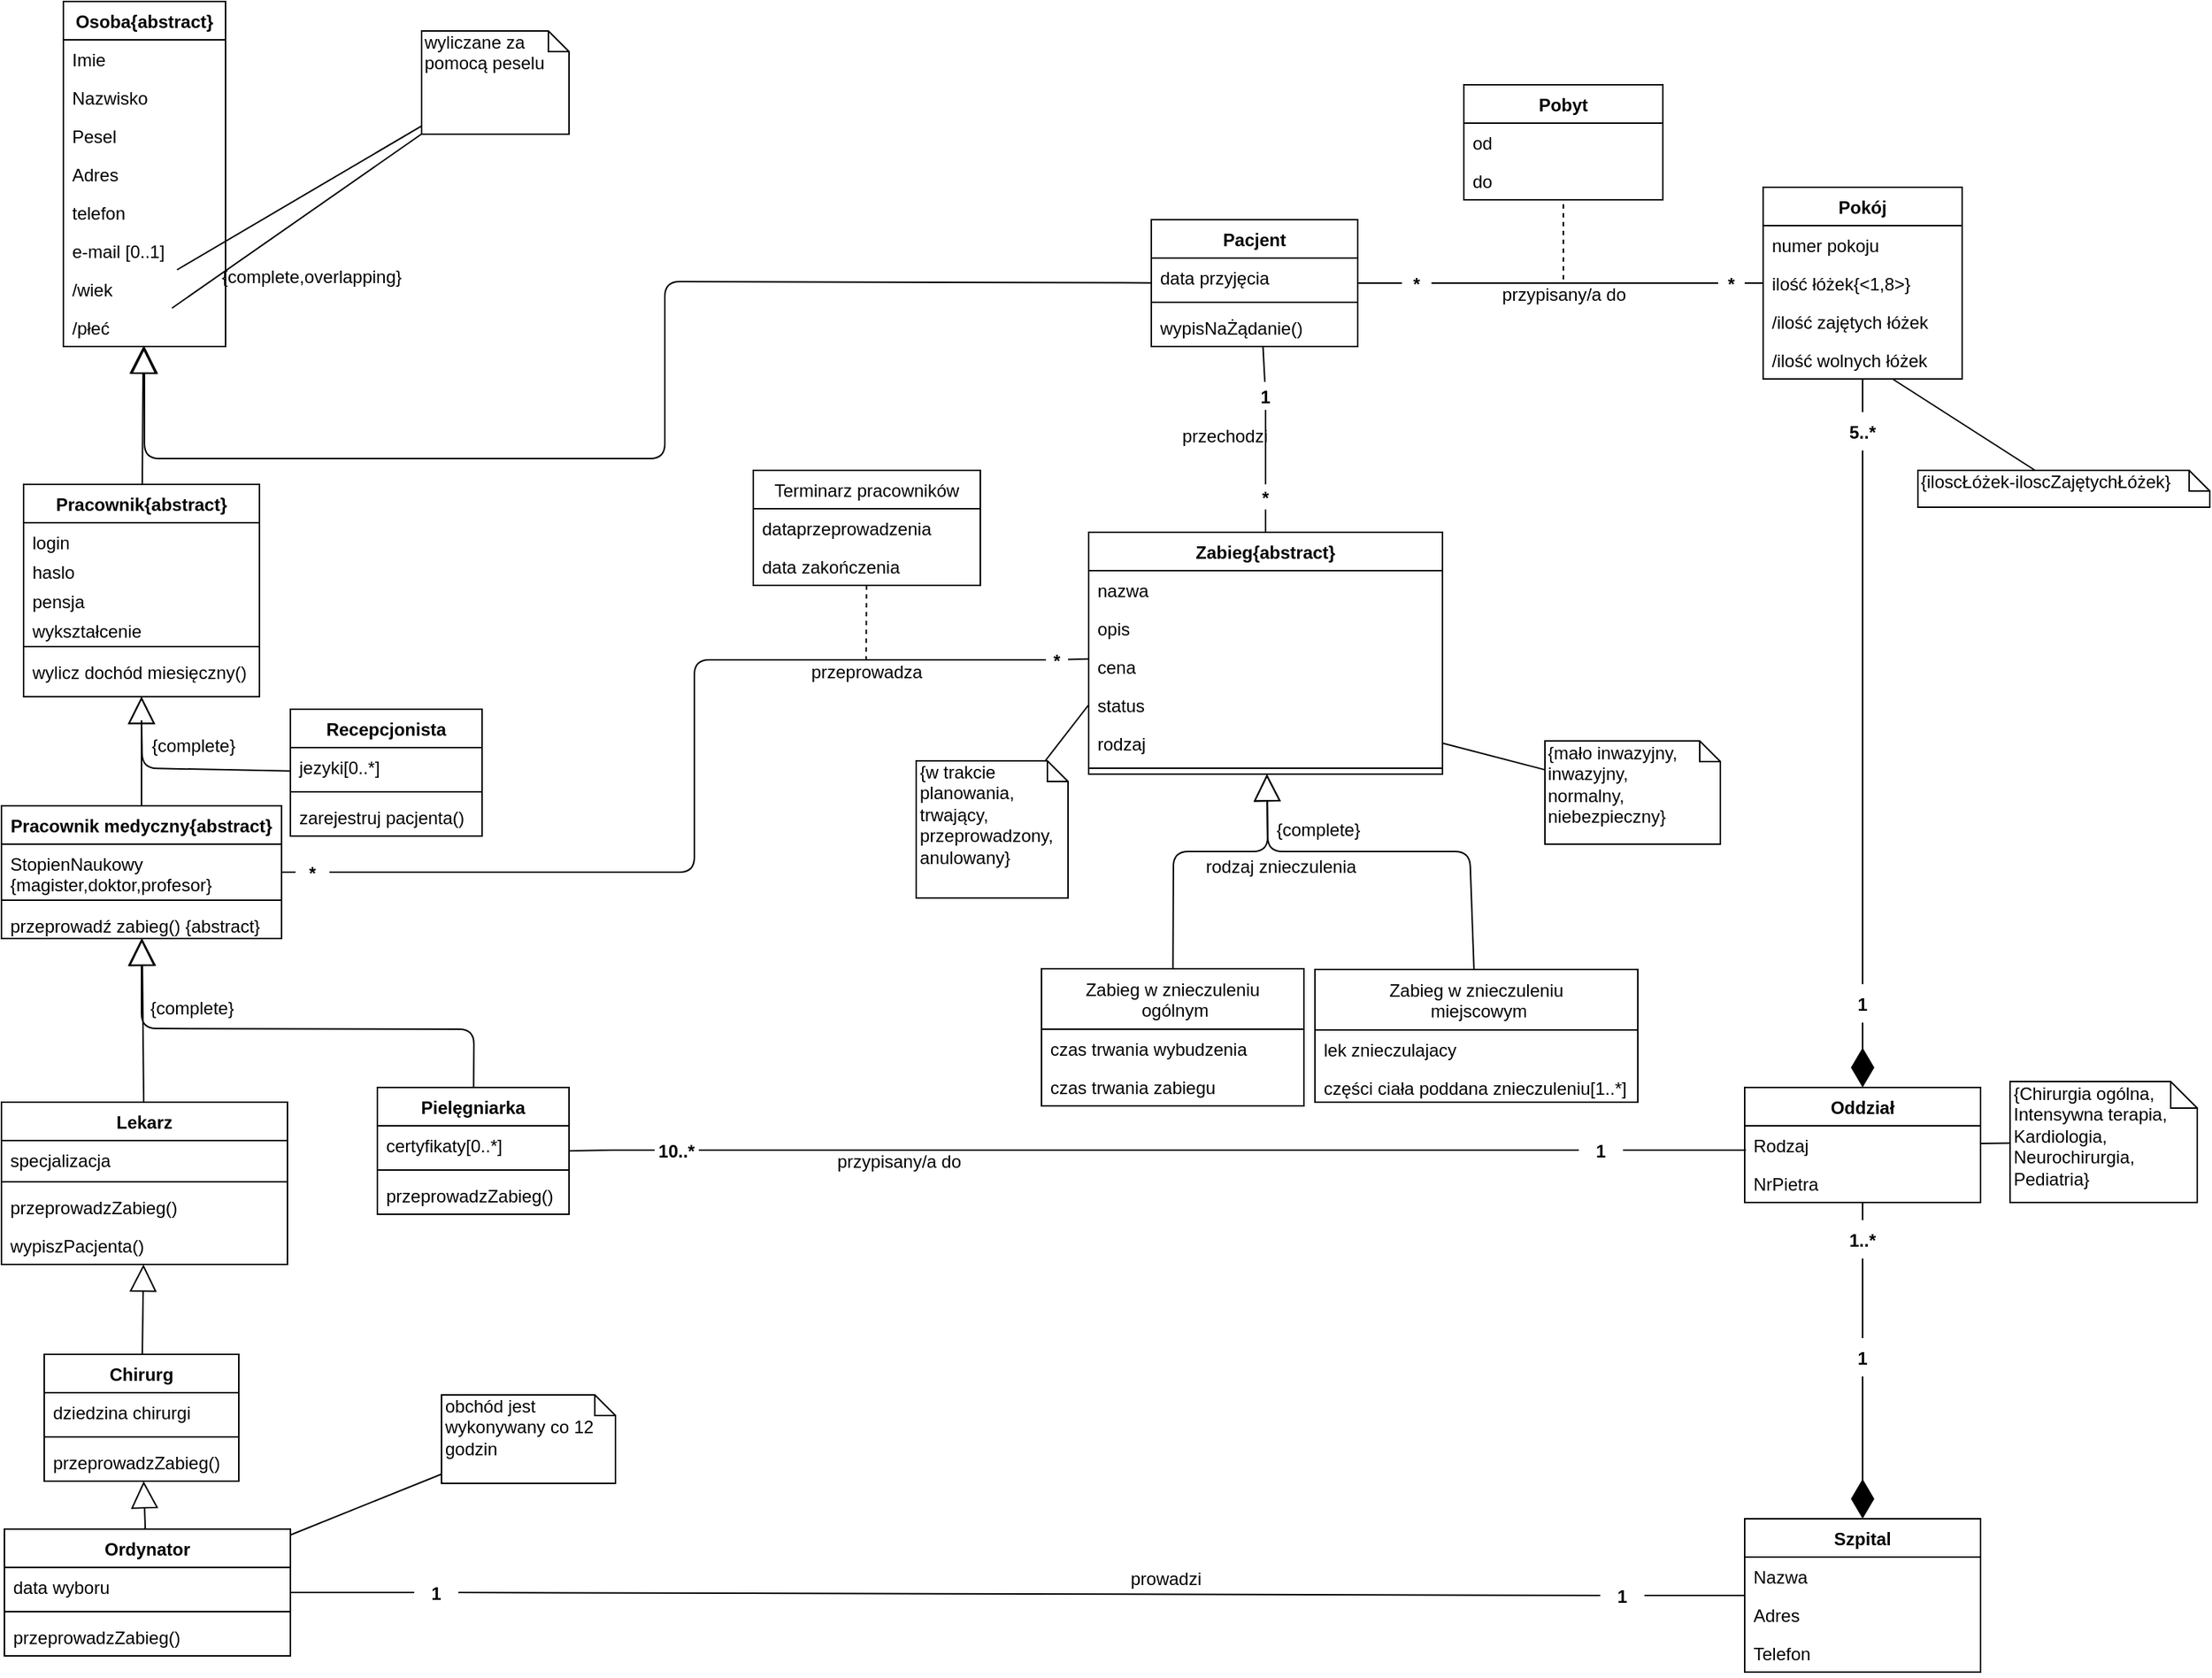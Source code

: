 <mxfile version="13.2.4" type="github" pages="2">
  <diagram id="T34uIwSaDnBM8WevRqWh" name="class">
    <mxGraphModel dx="1865" dy="556" grid="1" gridSize="10" guides="1" tooltips="1" connect="1" arrows="1" fold="1" page="1" pageScale="1" pageWidth="827" pageHeight="1169" background="none" math="0" shadow="0">
      <root>
        <mxCell id="0" />
        <mxCell id="1" parent="0" />
        <mxCell id="V0LmtOdD6tVDb5vqFVER-127" value="" style="endArrow=none;html=1;exitX=1;exitY=0.5;exitDx=0;exitDy=0;" parent="1" source="V0LmtOdD6tVDb5vqFVER-214" target="V0LmtOdD6tVDb5vqFVER-20" edge="1">
          <mxGeometry width="50" height="50" relative="1" as="geometry">
            <mxPoint x="353.5" y="280.101" as="sourcePoint" />
            <mxPoint x="183.5" y="609" as="targetPoint" />
          </mxGeometry>
        </mxCell>
        <mxCell id="V0LmtOdD6tVDb5vqFVER-162" value="" style="endArrow=none;html=1;" parent="1" source="V0LmtOdD6tVDb5vqFVER-226" target="V0LmtOdD6tVDb5vqFVER-145" edge="1">
          <mxGeometry width="50" height="50" relative="1" as="geometry">
            <mxPoint x="8.5" y="616.5" as="sourcePoint" />
            <mxPoint x="58.5" y="566.5" as="targetPoint" />
          </mxGeometry>
        </mxCell>
        <mxCell id="V0LmtOdD6tVDb5vqFVER-163" value="" style="endArrow=none;html=1;entryX=0.541;entryY=1.005;entryDx=0;entryDy=0;entryPerimeter=0;" parent="1" source="V0LmtOdD6tVDb5vqFVER-200" target="V0LmtOdD6tVDb5vqFVER-8" edge="1">
          <mxGeometry width="50" height="50" relative="1" as="geometry">
            <mxPoint x="188.5" y="536.5" as="sourcePoint" />
            <mxPoint x="81.5" y="334" as="targetPoint" />
          </mxGeometry>
        </mxCell>
        <mxCell id="V0LmtOdD6tVDb5vqFVER-164" value="{Chirurgia ogólna,&lt;br&gt;Intensywna terapia,&lt;br&gt;Kardiologia,&lt;br&gt;Neurochirurgia,&lt;br&gt;Pediatria}" style="shape=note;whiteSpace=wrap;html=1;size=18;verticalAlign=top;align=left;spacingTop=-6;" parent="1" vertex="1">
          <mxGeometry x="672.5" y="752.5" width="127" height="82" as="geometry" />
        </mxCell>
        <mxCell id="V0LmtOdD6tVDb5vqFVER-167" value="" style="endArrow=none;html=1;" parent="1" source="V0LmtOdD6tVDb5vqFVER-139" target="V0LmtOdD6tVDb5vqFVER-164" edge="1">
          <mxGeometry width="50" height="50" relative="1" as="geometry">
            <mxPoint x="652.5" y="791.202" as="sourcePoint" />
            <mxPoint x="962.5" y="281" as="targetPoint" />
          </mxGeometry>
        </mxCell>
        <mxCell id="V0LmtOdD6tVDb5vqFVER-170" value="" style="endArrow=none;html=1;" parent="1" source="V0LmtOdD6tVDb5vqFVER-221" target="V0LmtOdD6tVDb5vqFVER-1" edge="1">
          <mxGeometry width="50" height="50" relative="1" as="geometry">
            <mxPoint x="148.5" y="626.5" as="sourcePoint" />
            <mxPoint x="198.5" y="576.5" as="targetPoint" />
          </mxGeometry>
        </mxCell>
        <mxCell id="V0LmtOdD6tVDb5vqFVER-183" value="" style="endArrow=block;endSize=16;endFill=0;html=1;" parent="1" source="V0LmtOdD6tVDb5vqFVER-110" target="V0LmtOdD6tVDb5vqFVER-97" edge="1">
          <mxGeometry x="-0.375" y="80" width="160" relative="1" as="geometry">
            <mxPoint x="-599.34" y="745.5" as="sourcePoint" />
            <mxPoint x="-746.34" y="807.504" as="targetPoint" />
            <mxPoint as="offset" />
          </mxGeometry>
        </mxCell>
        <mxCell id="V0LmtOdD6tVDb5vqFVER-184" value="" style="endArrow=block;endSize=16;endFill=0;html=1;" parent="1" source="V0LmtOdD6tVDb5vqFVER-78" target="V0LmtOdD6tVDb5vqFVER-97" edge="1">
          <mxGeometry x="-0.375" y="80" width="160" relative="1" as="geometry">
            <mxPoint x="-380.0" y="374.5" as="sourcePoint" />
            <mxPoint x="-540" y="374.5" as="targetPoint" />
            <mxPoint as="offset" />
            <Array as="points">
              <mxPoint x="-369.5" y="717" />
              <mxPoint x="-595" y="716.5" />
            </Array>
          </mxGeometry>
        </mxCell>
        <mxCell id="V0LmtOdD6tVDb5vqFVER-185" value="" style="endArrow=block;endSize=16;endFill=0;html=1;" parent="1" source="V0LmtOdD6tVDb5vqFVER-140" target="V0LmtOdD6tVDb5vqFVER-134" edge="1">
          <mxGeometry x="-0.375" y="80" width="160" relative="1" as="geometry">
            <mxPoint x="-466.34" y="846.429" as="sourcePoint" />
            <mxPoint x="-306.34" y="846.429" as="targetPoint" />
            <mxPoint as="offset" />
          </mxGeometry>
        </mxCell>
        <mxCell id="V0LmtOdD6tVDb5vqFVER-201" value="*" style="text;align=center;fontStyle=1;verticalAlign=middle;spacingLeft=3;spacingRight=3;strokeColor=none;rotatable=0;points=[[0,0.5],[1,0.5]];portConstraint=eastwest;" parent="1" vertex="1">
          <mxGeometry x="160" y="347.5" width="15" height="17" as="geometry" />
        </mxCell>
        <mxCell id="V0LmtOdD6tVDb5vqFVER-206" value="" style="endArrow=none;html=1;" parent="1" source="V0LmtOdD6tVDb5vqFVER-145" target="V0LmtOdD6tVDb5vqFVER-201" edge="1">
          <mxGeometry width="50" height="50" relative="1" as="geometry">
            <mxPoint x="169.5" y="347.5" as="sourcePoint" />
            <mxPoint x="36.523" y="328.5" as="targetPoint" />
          </mxGeometry>
        </mxCell>
        <mxCell id="V0LmtOdD6tVDb5vqFVER-200" value="1" style="text;align=center;fontStyle=1;verticalAlign=middle;spacingLeft=3;spacingRight=3;strokeColor=none;rotatable=0;points=[[0,0.5],[1,0.5]];portConstraint=eastwest;" parent="1" vertex="1">
          <mxGeometry x="162.5" y="278" width="10" height="19" as="geometry" />
        </mxCell>
        <mxCell id="V0LmtOdD6tVDb5vqFVER-207" value="" style="endArrow=none;html=1;" parent="1" source="V0LmtOdD6tVDb5vqFVER-201" target="V0LmtOdD6tVDb5vqFVER-200" edge="1">
          <mxGeometry width="50" height="50" relative="1" as="geometry">
            <mxPoint x="54.786" y="399.5" as="sourcePoint" />
            <mxPoint x="34.5" y="328.5" as="targetPoint" />
          </mxGeometry>
        </mxCell>
        <mxCell id="V0LmtOdD6tVDb5vqFVER-199" value="*" style="text;align=center;fontStyle=1;verticalAlign=middle;spacingLeft=3;spacingRight=3;strokeColor=none;rotatable=0;points=[[0,0.5],[1,0.5]];portConstraint=eastwest;" parent="1" vertex="1">
          <mxGeometry x="260" y="198" width="20" height="26" as="geometry" />
        </mxCell>
        <mxCell id="V0LmtOdD6tVDb5vqFVER-208" value="" style="endArrow=none;html=1;" parent="1" source="V0LmtOdD6tVDb5vqFVER-5" target="V0LmtOdD6tVDb5vqFVER-199" edge="1">
          <mxGeometry width="50" height="50" relative="1" as="geometry">
            <mxPoint x="98.5" y="275.167" as="sourcePoint" />
            <mxPoint x="208.5" y="278.833" as="targetPoint" />
          </mxGeometry>
        </mxCell>
        <mxCell id="V0LmtOdD6tVDb5vqFVER-214" value="*" style="text;align=center;fontStyle=1;verticalAlign=middle;spacingLeft=3;spacingRight=3;strokeColor=none;rotatable=0;points=[[0,0.5],[1,0.5]];portConstraint=eastwest;" parent="1" vertex="1">
          <mxGeometry x="474.5" y="198" width="18" height="26" as="geometry" />
        </mxCell>
        <mxCell id="V0LmtOdD6tVDb5vqFVER-215" value="" style="endArrow=none;html=1;" parent="1" source="V0LmtOdD6tVDb5vqFVER-199" target="V0LmtOdD6tVDb5vqFVER-214" edge="1">
          <mxGeometry width="50" height="50" relative="1" as="geometry">
            <mxPoint x="133.5" y="277.853" as="sourcePoint" />
            <mxPoint x="208.5" y="279.618" as="targetPoint" />
          </mxGeometry>
        </mxCell>
        <mxCell id="UwL4nr-0CrQPaEN5aRNv-2" value="Terminarz pracowników" style="swimlane;fontStyle=0;childLayout=stackLayout;horizontal=1;startSize=26;fillColor=none;horizontalStack=0;resizeParent=1;resizeParentMax=0;resizeLast=0;collapsible=1;marginBottom=0;" parent="1" vertex="1">
          <mxGeometry x="-180" y="338" width="154" height="78" as="geometry" />
        </mxCell>
        <mxCell id="UwL4nr-0CrQPaEN5aRNv-3" value="dataprzeprowadzenia" style="text;strokeColor=none;fillColor=none;align=left;verticalAlign=top;spacingLeft=4;spacingRight=4;overflow=hidden;rotatable=0;points=[[0,0.5],[1,0.5]];portConstraint=eastwest;" parent="UwL4nr-0CrQPaEN5aRNv-2" vertex="1">
          <mxGeometry y="26" width="154" height="26" as="geometry" />
        </mxCell>
        <mxCell id="bHVNC20wXIVItzgnzhsU-35" value="data zakończenia" style="text;strokeColor=none;fillColor=none;align=left;verticalAlign=top;spacingLeft=4;spacingRight=4;overflow=hidden;rotatable=0;points=[[0,0.5],[1,0.5]];portConstraint=eastwest;" parent="UwL4nr-0CrQPaEN5aRNv-2" vertex="1">
          <mxGeometry y="52" width="154" height="26" as="geometry" />
        </mxCell>
        <mxCell id="V0LmtOdD6tVDb5vqFVER-222" value="1" style="text;align=center;fontStyle=1;verticalAlign=middle;spacingLeft=3;spacingRight=3;strokeColor=none;rotatable=0;points=[[0,0.5],[1,0.5]];portConstraint=eastwest;" parent="1" vertex="1">
          <mxGeometry x="-410" y="1086" width="30" height="26" as="geometry" />
        </mxCell>
        <mxCell id="V0LmtOdD6tVDb5vqFVER-224" value="" style="endArrow=none;html=1;" parent="1" source="V0LmtOdD6tVDb5vqFVER-140" target="V0LmtOdD6tVDb5vqFVER-222" edge="1">
          <mxGeometry width="50" height="50" relative="1" as="geometry">
            <mxPoint x="-50" y="919.37" as="sourcePoint" />
            <mxPoint x="-15" y="916.5" as="targetPoint" />
          </mxGeometry>
        </mxCell>
        <mxCell id="V0LmtOdD6tVDb5vqFVER-221" value="1" style="text;align=center;fontStyle=1;verticalAlign=middle;spacingLeft=3;spacingRight=3;strokeColor=none;rotatable=0;points=[[0,0.5],[1,0.5]];portConstraint=eastwest;" parent="1" vertex="1">
          <mxGeometry x="394.5" y="1088" width="30" height="26" as="geometry" />
        </mxCell>
        <mxCell id="V0LmtOdD6tVDb5vqFVER-225" value="" style="endArrow=none;html=1;entryX=0;entryY=0.5;entryDx=0;entryDy=0;" parent="1" source="V0LmtOdD6tVDb5vqFVER-222" target="V0LmtOdD6tVDb5vqFVER-221" edge="1">
          <mxGeometry width="50" height="50" relative="1" as="geometry">
            <mxPoint x="335.239" y="1010.5" as="sourcePoint" />
            <mxPoint x="460" y="994" as="targetPoint" />
          </mxGeometry>
        </mxCell>
        <mxCell id="V0LmtOdD6tVDb5vqFVER-227" value="*" style="text;align=center;fontStyle=1;verticalAlign=middle;spacingLeft=3;spacingRight=3;strokeColor=none;rotatable=0;points=[[0,0.5],[1,0.5]];portConstraint=eastwest;" parent="1" vertex="1">
          <mxGeometry x="-490.5" y="597.5" width="23" height="26" as="geometry" />
        </mxCell>
        <mxCell id="V0LmtOdD6tVDb5vqFVER-228" value="" style="endArrow=none;html=1;" parent="1" source="V0LmtOdD6tVDb5vqFVER-97" target="V0LmtOdD6tVDb5vqFVER-227" edge="1">
          <mxGeometry width="50" height="50" relative="1" as="geometry">
            <mxPoint x="-275" y="495.539" as="sourcePoint" />
            <mxPoint x="-170" y="496.688" as="targetPoint" />
          </mxGeometry>
        </mxCell>
        <mxCell id="V0LmtOdD6tVDb5vqFVER-226" value="*" style="text;align=center;fontStyle=1;verticalAlign=middle;spacingLeft=3;spacingRight=3;strokeColor=none;rotatable=0;points=[[0,0.5],[1,0.5]];portConstraint=eastwest;" parent="1" vertex="1">
          <mxGeometry x="18.5" y="459.5" width="15" height="14" as="geometry" />
        </mxCell>
        <mxCell id="V0LmtOdD6tVDb5vqFVER-229" value="" style="endArrow=none;html=1;" parent="1" source="V0LmtOdD6tVDb5vqFVER-227" target="V0LmtOdD6tVDb5vqFVER-226" edge="1">
          <mxGeometry width="50" height="50" relative="1" as="geometry">
            <mxPoint x="-243" y="495.68" as="sourcePoint" />
            <mxPoint x="-125" y="476.5" as="targetPoint" />
            <Array as="points">
              <mxPoint x="-220" y="610.5" />
              <mxPoint x="-220" y="466.5" />
            </Array>
          </mxGeometry>
        </mxCell>
        <mxCell id="V0LmtOdD6tVDb5vqFVER-230" value="" style="endArrow=diamondThin;endFill=1;endSize=24;html=1;" parent="1" source="V0LmtOdD6tVDb5vqFVER-212" target="V0LmtOdD6tVDb5vqFVER-1" edge="1">
          <mxGeometry width="160" relative="1" as="geometry">
            <mxPoint x="572.5" y="828" as="sourcePoint" />
            <mxPoint x="572.5" y="948" as="targetPoint" />
          </mxGeometry>
        </mxCell>
        <mxCell id="V0LmtOdD6tVDb5vqFVER-231" value="" style="endArrow=diamondThin;endFill=1;endSize=24;html=1;" parent="1" source="V0LmtOdD6tVDb5vqFVER-213" target="V0LmtOdD6tVDb5vqFVER-15" edge="1">
          <mxGeometry width="160" relative="1" as="geometry">
            <mxPoint x="728.5" y="180.5" as="sourcePoint" />
            <mxPoint x="568.5" y="635.5" as="targetPoint" />
          </mxGeometry>
        </mxCell>
        <mxCell id="V0LmtOdD6tVDb5vqFVER-262" value="" style="endArrow=block;endSize=16;endFill=0;html=1;exitX=0.5;exitY=0;exitDx=0;exitDy=0;" parent="1" source="V0LmtOdD6tVDb5vqFVER-97" target="V0LmtOdD6tVDb5vqFVER-253" edge="1">
          <mxGeometry x="-0.375" y="80" width="160" relative="1" as="geometry">
            <mxPoint x="-375" y="392.5" as="sourcePoint" />
            <mxPoint x="-590" y="618.5" as="targetPoint" />
            <mxPoint as="offset" />
          </mxGeometry>
        </mxCell>
        <mxCell id="4-U4TnDnE4Jb1s5aNsce-1" value="" style="endArrow=none;html=1;entryX=0.005;entryY=0.635;entryDx=0;entryDy=0;entryPerimeter=0;" parent="1" source="4-U4TnDnE4Jb1s5aNsce-3" target="V0LmtOdD6tVDb5vqFVER-139" edge="1">
          <mxGeometry width="50" height="50" relative="1" as="geometry">
            <mxPoint x="-71.5" y="288" as="sourcePoint" />
            <mxPoint x="98.5" y="608" as="targetPoint" />
          </mxGeometry>
        </mxCell>
        <mxCell id="-zo8gGR_CR5di19dO_bF-3" style="edgeStyle=orthogonalEdgeStyle;rounded=0;orthogonalLoop=1;jettySize=auto;html=1;exitX=0;exitY=0.5;exitDx=0;exitDy=0;endArrow=none;endFill=0;" parent="1" source="4-U4TnDnE4Jb1s5aNsce-2" target="V0LmtOdD6tVDb5vqFVER-78" edge="1">
          <mxGeometry relative="1" as="geometry" />
        </mxCell>
        <mxCell id="4-U4TnDnE4Jb1s5aNsce-2" value="10..*" style="text;align=center;fontStyle=1;verticalAlign=middle;spacingLeft=3;spacingRight=3;strokeColor=none;rotatable=0;points=[[0,0.5],[1,0.5]];portConstraint=eastwest;" parent="1" vertex="1">
          <mxGeometry x="-247" y="791.5" width="30" height="15" as="geometry" />
        </mxCell>
        <mxCell id="4-U4TnDnE4Jb1s5aNsce-3" value="1" style="text;align=center;fontStyle=1;verticalAlign=middle;spacingLeft=3;spacingRight=3;strokeColor=none;rotatable=0;points=[[0,0.5],[1,0.5]];portConstraint=eastwest;" parent="1" vertex="1">
          <mxGeometry x="380" y="786" width="30" height="26" as="geometry" />
        </mxCell>
        <mxCell id="4-U4TnDnE4Jb1s5aNsce-8" value="" style="endArrow=none;html=1;" parent="1" source="4-U4TnDnE4Jb1s5aNsce-3" target="4-U4TnDnE4Jb1s5aNsce-2" edge="1">
          <mxGeometry width="50" height="50" relative="1" as="geometry">
            <mxPoint x="105" y="696.0" as="sourcePoint" />
            <mxPoint x="-260" y="290.615" as="targetPoint" />
          </mxGeometry>
        </mxCell>
        <mxCell id="4-U4TnDnE4Jb1s5aNsce-12" value="przypisany/a do" style="text;html=1;strokeColor=none;fillColor=none;align=center;verticalAlign=middle;whiteSpace=wrap;rounded=0;" parent="1" vertex="1">
          <mxGeometry x="-136" y="796.5" width="110" height="20" as="geometry" />
        </mxCell>
        <mxCell id="4-U4TnDnE4Jb1s5aNsce-14" value="prowadzi" style="text;html=1;strokeColor=none;fillColor=none;align=center;verticalAlign=middle;whiteSpace=wrap;rounded=0;rotation=0;" parent="1" vertex="1">
          <mxGeometry x="80" y="1080" width="40" height="20" as="geometry" />
        </mxCell>
        <mxCell id="4-U4TnDnE4Jb1s5aNsce-22" value="przeprowadza" style="text;html=1;strokeColor=none;fillColor=none;align=center;verticalAlign=middle;whiteSpace=wrap;rounded=0;" parent="1" vertex="1">
          <mxGeometry x="-123.5" y="466.5" width="40" height="17" as="geometry" />
        </mxCell>
        <mxCell id="4-U4TnDnE4Jb1s5aNsce-23" value="przechodzi" style="text;html=1;strokeColor=none;fillColor=none;align=center;verticalAlign=middle;whiteSpace=wrap;rounded=0;" parent="1" vertex="1">
          <mxGeometry x="120" y="304.5" width="40" height="20" as="geometry" />
        </mxCell>
        <mxCell id="4-U4TnDnE4Jb1s5aNsce-26" value="przypisany/a do" style="text;html=1;strokeColor=none;fillColor=none;align=center;verticalAlign=middle;whiteSpace=wrap;rounded=0;" parent="1" vertex="1">
          <mxGeometry x="314.5" y="208.5" width="110" height="20" as="geometry" />
        </mxCell>
        <mxCell id="4-U4TnDnE4Jb1s5aNsce-29" value="{&lt;span&gt;iloscŁóżek-&lt;/span&gt;&lt;span&gt;iloscZajętychŁóżek&lt;/span&gt;}" style="shape=note;whiteSpace=wrap;html=1;size=14;verticalAlign=top;align=left;spacingTop=-6;" parent="1" vertex="1">
          <mxGeometry x="610" y="338" width="198" height="25" as="geometry" />
        </mxCell>
        <mxCell id="4-U4TnDnE4Jb1s5aNsce-30" value="" style="endArrow=none;html=1;" parent="1" source="V0LmtOdD6tVDb5vqFVER-192" target="4-U4TnDnE4Jb1s5aNsce-29" edge="1">
          <mxGeometry width="50" height="50" relative="1" as="geometry">
            <mxPoint x="645" y="316.5" as="sourcePoint" />
            <mxPoint x="672.5" y="324.086" as="targetPoint" />
          </mxGeometry>
        </mxCell>
        <mxCell id="UwL4nr-0CrQPaEN5aRNv-1" value="" style="endArrow=none;dashed=1;html=1;" parent="1" source="UwL4nr-0CrQPaEN5aRNv-2" target="4-U4TnDnE4Jb1s5aNsce-22" edge="1">
          <mxGeometry width="50" height="50" relative="1" as="geometry">
            <mxPoint x="-115" y="556.5" as="sourcePoint" />
            <mxPoint x="-75" y="456.5" as="targetPoint" />
          </mxGeometry>
        </mxCell>
        <mxCell id="bHVNC20wXIVItzgnzhsU-15" value="" style="endArrow=block;endSize=16;endFill=0;html=1;" parent="1" source="bHVNC20wXIVItzgnzhsU-11" target="V0LmtOdD6tVDb5vqFVER-145" edge="1">
          <mxGeometry x="-0.375" y="80" width="160" relative="1" as="geometry">
            <mxPoint x="222.5" y="613" as="sourcePoint" />
            <mxPoint x="167.875" y="557.5" as="targetPoint" />
            <mxPoint as="offset" />
            <Array as="points">
              <mxPoint x="306" y="596.5" />
              <mxPoint x="169" y="596.5" />
            </Array>
          </mxGeometry>
        </mxCell>
        <mxCell id="bHVNC20wXIVItzgnzhsU-16" value="" style="endArrow=block;endSize=16;endFill=0;html=1;" parent="1" source="bHVNC20wXIVItzgnzhsU-1" target="V0LmtOdD6tVDb5vqFVER-145" edge="1">
          <mxGeometry x="-0.375" y="80" width="160" relative="1" as="geometry">
            <mxPoint x="110.5" y="622" as="sourcePoint" />
            <mxPoint x="110.5" y="534.5" as="targetPoint" />
            <mxPoint as="offset" />
            <Array as="points">
              <mxPoint x="105" y="596.5" />
              <mxPoint x="169" y="596.5" />
            </Array>
          </mxGeometry>
        </mxCell>
        <mxCell id="bHVNC20wXIVItzgnzhsU-19" value="{complete}" style="text;html=1;resizable=0;points=[];autosize=1;align=left;verticalAlign=top;spacingTop=-4;" parent="1" vertex="1">
          <mxGeometry x="172.5" y="571.5" width="70" height="20" as="geometry" />
        </mxCell>
        <mxCell id="bHVNC20wXIVItzgnzhsU-20" value="rodzaj znieczulenia" style="text;html=1;resizable=0;points=[];autosize=1;align=left;verticalAlign=top;spacingTop=-4;" parent="1" vertex="1">
          <mxGeometry x="125" y="596.5" width="120" height="20" as="geometry" />
        </mxCell>
        <mxCell id="bHVNC20wXIVItzgnzhsU-25" value="" style="endArrow=block;html=1;endFill=0;endSize=16;" parent="1" source="bHVNC20wXIVItzgnzhsU-70" target="V0LmtOdD6tVDb5vqFVER-253" edge="1">
          <mxGeometry width="50" height="50" relative="1" as="geometry">
            <mxPoint x="-370" y="304" as="sourcePoint" />
            <mxPoint x="-515" y="461.5" as="targetPoint" />
            <Array as="points">
              <mxPoint x="-594.5" y="540" />
              <mxPoint x="-595" y="506.5" />
            </Array>
          </mxGeometry>
        </mxCell>
        <mxCell id="bHVNC20wXIVItzgnzhsU-26" value="{complete}" style="text;html=1;resizable=0;points=[];autosize=1;align=left;verticalAlign=top;spacingTop=-4;" parent="1" vertex="1">
          <mxGeometry x="-591" y="692.5" width="70" height="20" as="geometry" />
        </mxCell>
        <mxCell id="bHVNC20wXIVItzgnzhsU-41" value="{complete}" style="text;html=1;resizable=0;points=[];autosize=1;align=left;verticalAlign=top;spacingTop=-4;" parent="1" vertex="1">
          <mxGeometry x="-590" y="515" width="70" height="20" as="geometry" />
        </mxCell>
        <mxCell id="bHVNC20wXIVItzgnzhsU-83" value="{mało inwazyjny,&lt;br&gt;inwazyjny,&lt;br&gt;normalny,&lt;br&gt;niebezpieczny}" style="shape=note;whiteSpace=wrap;html=1;size=14;verticalAlign=top;align=left;spacingTop=-6;" parent="1" vertex="1">
          <mxGeometry x="357" y="521.5" width="119" height="70" as="geometry" />
        </mxCell>
        <mxCell id="bHVNC20wXIVItzgnzhsU-84" value="" style="endArrow=none;html=1;exitX=1;exitY=0.5;exitDx=0;exitDy=0;" parent="1" source="bHVNC20wXIVItzgnzhsU-81" target="bHVNC20wXIVItzgnzhsU-83" edge="1">
          <mxGeometry width="50" height="50" relative="1" as="geometry">
            <mxPoint x="177.5" y="352" as="sourcePoint" />
            <mxPoint x="177.5" y="307" as="targetPoint" />
          </mxGeometry>
        </mxCell>
        <mxCell id="bHVNC20wXIVItzgnzhsU-90" value="{&lt;span&gt;w trakcie planowania,&lt;br&gt;trwający,&lt;br&gt;przeprowadzony,&lt;br&gt;anulowany&lt;/span&gt;}" style="shape=note;whiteSpace=wrap;html=1;size=14;verticalAlign=top;align=left;spacingTop=-6;" parent="1" vertex="1">
          <mxGeometry x="-69.5" y="535" width="103" height="93" as="geometry" />
        </mxCell>
        <mxCell id="bHVNC20wXIVItzgnzhsU-91" value="" style="endArrow=none;html=1;exitX=0;exitY=0.5;exitDx=0;exitDy=0;" parent="1" source="bHVNC20wXIVItzgnzhsU-55" target="bHVNC20wXIVItzgnzhsU-90" edge="1">
          <mxGeometry width="50" height="50" relative="1" as="geometry">
            <mxPoint x="297.5" y="518.889" as="sourcePoint" />
            <mxPoint x="341.5" y="518.299" as="targetPoint" />
          </mxGeometry>
        </mxCell>
        <mxCell id="rCnhfqY2OLRex3ZZ7v3C-1" value="obchód jest wykonywany co 12 godzin" style="shape=note;whiteSpace=wrap;html=1;size=14;verticalAlign=top;align=left;spacingTop=-6;" parent="1" vertex="1">
          <mxGeometry x="-391.5" y="965" width="118" height="60" as="geometry" />
        </mxCell>
        <mxCell id="rCnhfqY2OLRex3ZZ7v3C-2" value="" style="endArrow=none;html=1;" parent="1" source="rCnhfqY2OLRex3ZZ7v3C-1" target="V0LmtOdD6tVDb5vqFVER-140" edge="1">
          <mxGeometry width="50" height="50" relative="1" as="geometry">
            <mxPoint x="-123.5" y="939" as="sourcePoint" />
            <mxPoint x="-335" y="977.5" as="targetPoint" />
          </mxGeometry>
        </mxCell>
        <mxCell id="QW0Tkb8NWoerMvYiUr-m-1" value="wyliczane za pomocą peselu" style="shape=note;whiteSpace=wrap;html=1;size=14;verticalAlign=top;align=left;spacingTop=-6;" parent="1" vertex="1">
          <mxGeometry x="-405" y="40" width="100" height="70" as="geometry" />
        </mxCell>
        <mxCell id="QW0Tkb8NWoerMvYiUr-m-2" value="" style="endArrow=none;html=1;" parent="1" source="8IMbzi-j8LDuRa3O1iAD-1" target="QW0Tkb8NWoerMvYiUr-m-1" edge="1">
          <mxGeometry width="50" height="50" relative="1" as="geometry">
            <mxPoint x="-580" y="146.5" as="sourcePoint" />
            <mxPoint x="-530" y="96.5" as="targetPoint" />
          </mxGeometry>
        </mxCell>
        <mxCell id="QW0Tkb8NWoerMvYiUr-m-3" value="" style="endArrow=none;html=1;" parent="1" source="V0LmtOdD6tVDb5vqFVER-251" target="QW0Tkb8NWoerMvYiUr-m-1" edge="1">
          <mxGeometry width="50" height="50" relative="1" as="geometry">
            <mxPoint x="-570" y="206.5" as="sourcePoint" />
            <mxPoint x="-520" y="156.5" as="targetPoint" />
          </mxGeometry>
        </mxCell>
        <mxCell id="3UNuwxAZc76_865ZEH3p-2" value="" style="endArrow=none;dashed=1;html=1;exitX=0.5;exitY=0;exitDx=0;exitDy=0;" parent="1" source="4-U4TnDnE4Jb1s5aNsce-26" target="YwFuL6sDTb0NZOChiDxO-3" edge="1">
          <mxGeometry width="50" height="50" relative="1" as="geometry">
            <mxPoint x="80" y="426.5" as="sourcePoint" />
            <mxPoint x="130" y="376.5" as="targetPoint" />
          </mxGeometry>
        </mxCell>
        <mxCell id="-zo8gGR_CR5di19dO_bF-5" value="&lt;span style=&quot;text-align: left&quot;&gt;{complete,overlapping}&lt;/span&gt;" style="text;html=1;align=center;verticalAlign=middle;resizable=0;points=[];autosize=1;" parent="1" vertex="1">
          <mxGeometry x="-550" y="196.5" width="140" height="20" as="geometry" />
        </mxCell>
        <mxCell id="V0LmtOdD6tVDb5vqFVER-209" value="5..*" style="text;align=center;fontStyle=1;verticalAlign=middle;spacingLeft=3;spacingRight=3;strokeColor=none;rotatable=0;points=[[0,0.5],[1,0.5]];portConstraint=eastwest;" parent="1" vertex="1">
          <mxGeometry x="557.5" y="298.5" width="30" height="26" as="geometry" />
        </mxCell>
        <mxCell id="-zo8gGR_CR5di19dO_bF-6" value="" style="endArrow=none;endFill=0;endSize=24;html=1;" parent="1" source="V0LmtOdD6tVDb5vqFVER-20" target="V0LmtOdD6tVDb5vqFVER-209" edge="1">
          <mxGeometry width="160" relative="1" as="geometry">
            <mxPoint x="572.5" y="281.5" as="sourcePoint" />
            <mxPoint x="572.5" y="748.5" as="targetPoint" />
          </mxGeometry>
        </mxCell>
        <mxCell id="V0LmtOdD6tVDb5vqFVER-213" value="1" style="text;align=center;fontStyle=1;verticalAlign=middle;spacingLeft=3;spacingRight=3;strokeColor=none;rotatable=0;points=[[0,0.5],[1,0.5]];portConstraint=eastwest;" parent="1" vertex="1">
          <mxGeometry x="557.5" y="686.5" width="30" height="26" as="geometry" />
        </mxCell>
        <mxCell id="-zo8gGR_CR5di19dO_bF-7" value="" style="endArrow=none;endFill=0;endSize=24;html=1;" parent="1" source="V0LmtOdD6tVDb5vqFVER-209" target="V0LmtOdD6tVDb5vqFVER-213" edge="1">
          <mxGeometry width="160" relative="1" as="geometry">
            <mxPoint x="572.5" y="324.5" as="sourcePoint" />
            <mxPoint x="572.5" y="748.5" as="targetPoint" />
          </mxGeometry>
        </mxCell>
        <mxCell id="V0LmtOdD6tVDb5vqFVER-212" value="1" style="text;align=center;fontStyle=1;verticalAlign=middle;spacingLeft=3;spacingRight=3;strokeColor=none;rotatable=0;points=[[0,0.5],[1,0.5]];portConstraint=eastwest;" parent="1" vertex="1">
          <mxGeometry x="557.5" y="926.5" width="30" height="26" as="geometry" />
        </mxCell>
        <mxCell id="-zo8gGR_CR5di19dO_bF-9" value="" style="endArrow=none;endFill=0;endSize=24;html=1;" parent="1" source="V0LmtOdD6tVDb5vqFVER-220" target="V0LmtOdD6tVDb5vqFVER-212" edge="1">
          <mxGeometry width="160" relative="1" as="geometry">
            <mxPoint x="572.5" y="826.5" as="sourcePoint" />
            <mxPoint x="572.5" y="981.5" as="targetPoint" />
          </mxGeometry>
        </mxCell>
        <mxCell id="V0LmtOdD6tVDb5vqFVER-220" value="1..*" style="text;align=center;fontStyle=1;verticalAlign=middle;spacingLeft=3;spacingRight=3;strokeColor=none;rotatable=0;points=[[0,0.5],[1,0.5]];portConstraint=eastwest;" parent="1" vertex="1">
          <mxGeometry x="557.5" y="846.5" width="30" height="26" as="geometry" />
        </mxCell>
        <mxCell id="-zo8gGR_CR5di19dO_bF-10" value="" style="endArrow=none;endFill=0;endSize=24;html=1;" parent="1" source="V0LmtOdD6tVDb5vqFVER-15" target="V0LmtOdD6tVDb5vqFVER-220" edge="1">
          <mxGeometry width="160" relative="1" as="geometry">
            <mxPoint x="570.44" y="826.5" as="sourcePoint" />
            <mxPoint x="565.687" y="916.5" as="targetPoint" />
          </mxGeometry>
        </mxCell>
        <mxCell id="ErRzsbdJsTQGQdsCB-qW-5" value="" style="group" parent="1" vertex="1" connectable="0">
          <mxGeometry x="-556" y="218.5" as="geometry" />
        </mxCell>
        <mxCell id="bHVNC20wXIVItzgnzhsU-22" value="" style="endArrow=block;html=1;endFill=0;endSize=16;" parent="ErRzsbdJsTQGQdsCB-qW-5" source="V0LmtOdD6tVDb5vqFVER-253" target="V0LmtOdD6tVDb5vqFVER-42" edge="1">
          <mxGeometry width="50" height="50" relative="1" as="geometry">
            <mxPoint x="-49" y="198" as="sourcePoint" />
            <mxPoint x="1" y="-2" as="targetPoint" />
          </mxGeometry>
        </mxCell>
        <mxCell id="mv_vbtAFPZeRFFXc5anM-2" value="" style="endArrow=none;html=1;" parent="1" source="V0LmtOdD6tVDb5vqFVER-145" edge="1">
          <mxGeometry width="50" height="50" relative="1" as="geometry">
            <mxPoint x="167.5" y="380" as="sourcePoint" />
            <mxPoint x="163.312" y="379.5" as="targetPoint" />
          </mxGeometry>
        </mxCell>
        <mxCell id="IU-yIn1iz5MzY7Jn_lYt-2" value="" style="endArrow=block;endSize=16;endFill=0;html=1;" parent="1" source="V0LmtOdD6tVDb5vqFVER-134" target="V0LmtOdD6tVDb5vqFVER-110" edge="1">
          <mxGeometry x="-0.375" y="80" width="160" relative="1" as="geometry">
            <mxPoint x="-583.607" y="776.5" as="sourcePoint" />
            <mxPoint x="-584.598" y="665.5" as="targetPoint" />
            <mxPoint as="offset" />
          </mxGeometry>
        </mxCell>
        <mxCell id="V0LmtOdD6tVDb5vqFVER-179" value="" style="endArrow=block;endSize=16;endFill=0;html=1;" parent="1" source="V0LmtOdD6tVDb5vqFVER-5" target="V0LmtOdD6tVDb5vqFVER-42" edge="1">
          <mxGeometry x="-0.375" y="80" width="160" relative="1" as="geometry">
            <mxPoint x="163" y="200" as="sourcePoint" />
            <mxPoint x="-280" y="94.5" as="targetPoint" />
            <mxPoint as="offset" />
            <Array as="points">
              <mxPoint x="-240" y="210" />
              <mxPoint x="-240" y="330" />
              <mxPoint x="-593" y="330" />
            </Array>
          </mxGeometry>
        </mxCell>
        <mxCell id="V0LmtOdD6tVDb5vqFVER-42" value="Osoba{abstract}" style="swimlane;fontStyle=1;align=center;verticalAlign=top;childLayout=stackLayout;horizontal=1;startSize=26;horizontalStack=0;resizeParent=1;resizeParentMax=0;resizeLast=0;collapsible=1;marginBottom=0;" parent="1" vertex="1">
          <mxGeometry x="-648" y="20" width="110" height="234" as="geometry">
            <mxRectangle x="-472.5" y="145" width="120" height="26" as="alternateBounds" />
          </mxGeometry>
        </mxCell>
        <mxCell id="V0LmtOdD6tVDb5vqFVER-43" value="Imie" style="text;strokeColor=none;fillColor=none;align=left;verticalAlign=top;spacingLeft=4;spacingRight=4;overflow=hidden;rotatable=0;points=[[0,0.5],[1,0.5]];portConstraint=eastwest;" parent="V0LmtOdD6tVDb5vqFVER-42" vertex="1">
          <mxGeometry y="26" width="110" height="26" as="geometry" />
        </mxCell>
        <mxCell id="V0LmtOdD6tVDb5vqFVER-46" value="Nazwisko" style="text;strokeColor=none;fillColor=none;align=left;verticalAlign=top;spacingLeft=4;spacingRight=4;overflow=hidden;rotatable=0;points=[[0,0.5],[1,0.5]];portConstraint=eastwest;" parent="V0LmtOdD6tVDb5vqFVER-42" vertex="1">
          <mxGeometry y="52" width="110" height="26" as="geometry" />
        </mxCell>
        <mxCell id="V0LmtOdD6tVDb5vqFVER-47" value="Pesel" style="text;strokeColor=none;fillColor=none;align=left;verticalAlign=top;spacingLeft=4;spacingRight=4;overflow=hidden;rotatable=0;points=[[0,0.5],[1,0.5]];portConstraint=eastwest;" parent="V0LmtOdD6tVDb5vqFVER-42" vertex="1">
          <mxGeometry y="78" width="110" height="26" as="geometry" />
        </mxCell>
        <mxCell id="V0LmtOdD6tVDb5vqFVER-48" value="Adres" style="text;strokeColor=none;fillColor=none;align=left;verticalAlign=top;spacingLeft=4;spacingRight=4;overflow=hidden;rotatable=0;points=[[0,0.5],[1,0.5]];portConstraint=eastwest;" parent="V0LmtOdD6tVDb5vqFVER-42" vertex="1">
          <mxGeometry y="104" width="110" height="26" as="geometry" />
        </mxCell>
        <mxCell id="V0LmtOdD6tVDb5vqFVER-49" value="telefon" style="text;strokeColor=none;fillColor=none;align=left;verticalAlign=top;spacingLeft=4;spacingRight=4;overflow=hidden;rotatable=0;points=[[0,0.5],[1,0.5]];portConstraint=eastwest;" parent="V0LmtOdD6tVDb5vqFVER-42" vertex="1">
          <mxGeometry y="130" width="110" height="26" as="geometry" />
        </mxCell>
        <mxCell id="V0LmtOdD6tVDb5vqFVER-50" value="e-mail [0..1]" style="text;strokeColor=none;fillColor=none;align=left;verticalAlign=top;spacingLeft=4;spacingRight=4;overflow=hidden;rotatable=0;points=[[0,0.5],[1,0.5]];portConstraint=eastwest;" parent="V0LmtOdD6tVDb5vqFVER-42" vertex="1">
          <mxGeometry y="156" width="110" height="26" as="geometry" />
        </mxCell>
        <mxCell id="8IMbzi-j8LDuRa3O1iAD-1" value="/wiek" style="text;strokeColor=none;fillColor=none;align=left;verticalAlign=top;spacingLeft=4;spacingRight=4;overflow=hidden;rotatable=0;points=[[0,0.5],[1,0.5]];portConstraint=eastwest;" parent="V0LmtOdD6tVDb5vqFVER-42" vertex="1">
          <mxGeometry y="182" width="110" height="26" as="geometry" />
        </mxCell>
        <mxCell id="V0LmtOdD6tVDb5vqFVER-251" value="/płeć" style="text;strokeColor=none;fillColor=none;align=left;verticalAlign=top;spacingLeft=4;spacingRight=4;overflow=hidden;rotatable=0;points=[[0,0.5],[1,0.5]];portConstraint=eastwest;" parent="V0LmtOdD6tVDb5vqFVER-42" vertex="1">
          <mxGeometry y="208" width="110" height="26" as="geometry" />
        </mxCell>
        <mxCell id="V0LmtOdD6tVDb5vqFVER-20" value="Pokój" style="swimlane;fontStyle=1;align=center;verticalAlign=top;childLayout=stackLayout;horizontal=1;startSize=26;horizontalStack=0;resizeParent=1;resizeParentMax=0;resizeLast=0;collapsible=1;marginBottom=0;" parent="1" vertex="1">
          <mxGeometry x="505" y="146" width="135" height="130" as="geometry" />
        </mxCell>
        <mxCell id="V0LmtOdD6tVDb5vqFVER-21" value="numer pokoju" style="text;strokeColor=none;fillColor=none;align=left;verticalAlign=top;spacingLeft=4;spacingRight=4;overflow=hidden;rotatable=0;points=[[0,0.5],[1,0.5]];portConstraint=eastwest;" parent="V0LmtOdD6tVDb5vqFVER-20" vertex="1">
          <mxGeometry y="26" width="135" height="26" as="geometry" />
        </mxCell>
        <mxCell id="V0LmtOdD6tVDb5vqFVER-40" value="ilość łóżek{&lt;1,8&gt;}" style="text;strokeColor=none;fillColor=none;align=left;verticalAlign=top;spacingLeft=4;spacingRight=4;overflow=hidden;rotatable=0;points=[[0,0.5],[1,0.5]];portConstraint=eastwest;" parent="V0LmtOdD6tVDb5vqFVER-20" vertex="1">
          <mxGeometry y="52" width="135" height="26" as="geometry" />
        </mxCell>
        <mxCell id="V0LmtOdD6tVDb5vqFVER-41" value="/ilość zajętych łóżek" style="text;strokeColor=none;fillColor=none;align=left;verticalAlign=top;spacingLeft=4;spacingRight=4;overflow=hidden;rotatable=0;points=[[0,0.5],[1,0.5]];portConstraint=eastwest;" parent="V0LmtOdD6tVDb5vqFVER-20" vertex="1">
          <mxGeometry y="78" width="135" height="26" as="geometry" />
        </mxCell>
        <mxCell id="V0LmtOdD6tVDb5vqFVER-192" value="/ilość wolnych łóżek" style="text;strokeColor=none;fillColor=none;align=left;verticalAlign=top;spacingLeft=4;spacingRight=4;overflow=hidden;rotatable=0;points=[[0,0.5],[1,0.5]];portConstraint=eastwest;" parent="V0LmtOdD6tVDb5vqFVER-20" vertex="1">
          <mxGeometry y="104" width="135" height="26" as="geometry" />
        </mxCell>
        <mxCell id="V0LmtOdD6tVDb5vqFVER-5" value="Pacjent" style="swimlane;fontStyle=1;align=center;verticalAlign=top;childLayout=stackLayout;horizontal=1;startSize=26;horizontalStack=0;resizeParent=1;resizeParentMax=0;resizeLast=0;collapsible=1;marginBottom=0;" parent="1" vertex="1">
          <mxGeometry x="90" y="168" width="140" height="86" as="geometry" />
        </mxCell>
        <mxCell id="V0LmtOdD6tVDb5vqFVER-57" value="data przyjęcia" style="text;strokeColor=none;fillColor=none;align=left;verticalAlign=top;spacingLeft=4;spacingRight=4;overflow=hidden;rotatable=0;points=[[0,0.5],[1,0.5]];portConstraint=eastwest;" parent="V0LmtOdD6tVDb5vqFVER-5" vertex="1">
          <mxGeometry y="26" width="140" height="26" as="geometry" />
        </mxCell>
        <mxCell id="V0LmtOdD6tVDb5vqFVER-7" value="" style="line;strokeWidth=1;fillColor=none;align=left;verticalAlign=middle;spacingTop=-1;spacingLeft=3;spacingRight=3;rotatable=0;labelPosition=right;points=[];portConstraint=eastwest;" parent="V0LmtOdD6tVDb5vqFVER-5" vertex="1">
          <mxGeometry y="52" width="140" height="8" as="geometry" />
        </mxCell>
        <mxCell id="V0LmtOdD6tVDb5vqFVER-8" value="wypisNaŻądanie()" style="text;strokeColor=none;fillColor=none;align=left;verticalAlign=top;spacingLeft=4;spacingRight=4;overflow=hidden;rotatable=0;points=[[0,0.5],[1,0.5]];portConstraint=eastwest;" parent="V0LmtOdD6tVDb5vqFVER-5" vertex="1">
          <mxGeometry y="60" width="140" height="26" as="geometry" />
        </mxCell>
        <mxCell id="V0LmtOdD6tVDb5vqFVER-145" value="Zabieg{abstract}" style="swimlane;fontStyle=1;align=center;verticalAlign=top;childLayout=stackLayout;horizontal=1;startSize=26;horizontalStack=0;resizeParent=1;resizeParentMax=0;resizeLast=0;collapsible=1;marginBottom=0;" parent="1" vertex="1">
          <mxGeometry x="47.5" y="380" width="240" height="164" as="geometry" />
        </mxCell>
        <mxCell id="V0LmtOdD6tVDb5vqFVER-149" value="nazwa" style="text;strokeColor=none;fillColor=none;align=left;verticalAlign=top;spacingLeft=4;spacingRight=4;overflow=hidden;rotatable=0;points=[[0,0.5],[1,0.5]];portConstraint=eastwest;" parent="V0LmtOdD6tVDb5vqFVER-145" vertex="1">
          <mxGeometry y="26" width="240" height="26" as="geometry" />
        </mxCell>
        <mxCell id="bHVNC20wXIVItzgnzhsU-76" value="opis" style="text;strokeColor=none;fillColor=none;align=left;verticalAlign=top;spacingLeft=4;spacingRight=4;overflow=hidden;rotatable=0;points=[[0,0.5],[1,0.5]];portConstraint=eastwest;" parent="V0LmtOdD6tVDb5vqFVER-145" vertex="1">
          <mxGeometry y="52" width="240" height="26" as="geometry" />
        </mxCell>
        <mxCell id="bHVNC20wXIVItzgnzhsU-75" value="cena" style="text;strokeColor=none;fillColor=none;align=left;verticalAlign=top;spacingLeft=4;spacingRight=4;overflow=hidden;rotatable=0;points=[[0,0.5],[1,0.5]];portConstraint=eastwest;" parent="V0LmtOdD6tVDb5vqFVER-145" vertex="1">
          <mxGeometry y="78" width="240" height="26" as="geometry" />
        </mxCell>
        <mxCell id="bHVNC20wXIVItzgnzhsU-55" value="status" style="text;strokeColor=none;fillColor=none;align=left;verticalAlign=top;spacingLeft=4;spacingRight=4;overflow=hidden;rotatable=0;points=[[0,0.5],[1,0.5]];portConstraint=eastwest;" parent="V0LmtOdD6tVDb5vqFVER-145" vertex="1">
          <mxGeometry y="104" width="240" height="26" as="geometry" />
        </mxCell>
        <mxCell id="bHVNC20wXIVItzgnzhsU-81" value="rodzaj" style="text;strokeColor=none;fillColor=none;align=left;verticalAlign=top;spacingLeft=4;spacingRight=4;overflow=hidden;rotatable=0;points=[[0,0.5],[1,0.5]];portConstraint=eastwest;" parent="V0LmtOdD6tVDb5vqFVER-145" vertex="1">
          <mxGeometry y="130" width="240" height="26" as="geometry" />
        </mxCell>
        <mxCell id="V0LmtOdD6tVDb5vqFVER-147" value="" style="line;strokeWidth=1;fillColor=none;align=left;verticalAlign=middle;spacingTop=-1;spacingLeft=3;spacingRight=3;rotatable=0;labelPosition=right;points=[];portConstraint=eastwest;" parent="V0LmtOdD6tVDb5vqFVER-145" vertex="1">
          <mxGeometry y="156" width="240" height="8" as="geometry" />
        </mxCell>
        <mxCell id="V0LmtOdD6tVDb5vqFVER-253" value="Pracownik{abstract}" style="swimlane;fontStyle=1;align=center;verticalAlign=top;childLayout=stackLayout;horizontal=1;startSize=26;horizontalStack=0;resizeParent=1;resizeParentMax=0;resizeLast=0;collapsible=1;marginBottom=0;" parent="1" vertex="1">
          <mxGeometry x="-675" y="347.5" width="160" height="144" as="geometry" />
        </mxCell>
        <mxCell id="IXaqgQ_N5sHVAKuE1Zkn-1" value="login" style="text;strokeColor=none;fillColor=none;align=left;verticalAlign=top;spacingLeft=4;spacingRight=4;overflow=hidden;rotatable=0;points=[[0,0.5],[1,0.5]];portConstraint=eastwest;" vertex="1" parent="V0LmtOdD6tVDb5vqFVER-253">
          <mxGeometry y="26" width="160" height="20" as="geometry" />
        </mxCell>
        <mxCell id="IXaqgQ_N5sHVAKuE1Zkn-2" value="haslo" style="text;strokeColor=none;fillColor=none;align=left;verticalAlign=top;spacingLeft=4;spacingRight=4;overflow=hidden;rotatable=0;points=[[0,0.5],[1,0.5]];portConstraint=eastwest;" vertex="1" parent="V0LmtOdD6tVDb5vqFVER-253">
          <mxGeometry y="46" width="160" height="20" as="geometry" />
        </mxCell>
        <mxCell id="bHVNC20wXIVItzgnzhsU-46" value="pensja" style="text;strokeColor=none;fillColor=none;align=left;verticalAlign=top;spacingLeft=4;spacingRight=4;overflow=hidden;rotatable=0;points=[[0,0.5],[1,0.5]];portConstraint=eastwest;" parent="V0LmtOdD6tVDb5vqFVER-253" vertex="1">
          <mxGeometry y="66" width="160" height="20" as="geometry" />
        </mxCell>
        <mxCell id="V0LmtOdD6tVDb5vqFVER-193" value="wykształcenie" style="text;strokeColor=none;fillColor=none;align=left;verticalAlign=top;spacingLeft=4;spacingRight=4;overflow=hidden;rotatable=0;points=[[0,0.5],[1,0.5]];portConstraint=eastwest;" parent="V0LmtOdD6tVDb5vqFVER-253" vertex="1">
          <mxGeometry y="86" width="160" height="20" as="geometry" />
        </mxCell>
        <mxCell id="V0LmtOdD6tVDb5vqFVER-255" value="" style="line;strokeWidth=1;fillColor=none;align=left;verticalAlign=middle;spacingTop=-1;spacingLeft=3;spacingRight=3;rotatable=0;labelPosition=right;points=[];portConstraint=eastwest;" parent="V0LmtOdD6tVDb5vqFVER-253" vertex="1">
          <mxGeometry y="106" width="160" height="8" as="geometry" />
        </mxCell>
        <mxCell id="bHVNC20wXIVItzgnzhsU-80" value="wylicz dochód miesięczny()" style="text;strokeColor=none;fillColor=none;align=left;verticalAlign=top;spacingLeft=4;spacingRight=4;overflow=hidden;rotatable=0;points=[[0,0.5],[1,0.5]];portConstraint=eastwest;" parent="V0LmtOdD6tVDb5vqFVER-253" vertex="1">
          <mxGeometry y="114" width="160" height="30" as="geometry" />
        </mxCell>
        <mxCell id="bHVNC20wXIVItzgnzhsU-1" value="Zabieg w znieczuleniu&#xa; ogólnym" style="swimlane;fontStyle=0;childLayout=stackLayout;horizontal=1;startSize=41;fillColor=none;horizontalStack=0;resizeParent=1;resizeParentMax=0;resizeLast=0;collapsible=1;marginBottom=0;" parent="1" vertex="1">
          <mxGeometry x="15.5" y="676" width="178" height="93" as="geometry" />
        </mxCell>
        <mxCell id="bHVNC20wXIVItzgnzhsU-2" value="czas trwania wybudzenia" style="text;strokeColor=none;fillColor=none;align=left;verticalAlign=top;spacingLeft=4;spacingRight=4;overflow=hidden;rotatable=0;points=[[0,0.5],[1,0.5]];portConstraint=eastwest;" parent="bHVNC20wXIVItzgnzhsU-1" vertex="1">
          <mxGeometry y="41" width="178" height="26" as="geometry" />
        </mxCell>
        <mxCell id="bHVNC20wXIVItzgnzhsU-3" value="czas trwania zabiegu" style="text;strokeColor=none;fillColor=none;align=left;verticalAlign=top;spacingLeft=4;spacingRight=4;overflow=hidden;rotatable=0;points=[[0,0.5],[1,0.5]];portConstraint=eastwest;" parent="bHVNC20wXIVItzgnzhsU-1" vertex="1">
          <mxGeometry y="67" width="178" height="26" as="geometry" />
        </mxCell>
        <mxCell id="bHVNC20wXIVItzgnzhsU-11" value="Zabieg w znieczuleniu&#xa; miejscowym" style="swimlane;fontStyle=0;childLayout=stackLayout;horizontal=1;startSize=41;fillColor=none;horizontalStack=0;resizeParent=1;resizeParentMax=0;resizeLast=0;collapsible=1;marginBottom=0;" parent="1" vertex="1">
          <mxGeometry x="201" y="676.5" width="219" height="90" as="geometry" />
        </mxCell>
        <mxCell id="bHVNC20wXIVItzgnzhsU-6" value="lek znieczulajacy" style="text;strokeColor=none;fillColor=none;align=left;verticalAlign=top;spacingLeft=4;spacingRight=4;overflow=hidden;rotatable=0;points=[[0,0.5],[1,0.5]];portConstraint=eastwest;" parent="bHVNC20wXIVItzgnzhsU-11" vertex="1">
          <mxGeometry y="41" width="219" height="26" as="geometry" />
        </mxCell>
        <mxCell id="bHVNC20wXIVItzgnzhsU-7" value="części ciała poddana znieczuleniu[1..*]&#xa;" style="text;strokeColor=none;fillColor=none;align=left;verticalAlign=top;spacingLeft=4;spacingRight=4;overflow=hidden;rotatable=0;points=[[0,0.5],[1,0.5]];portConstraint=eastwest;" parent="bHVNC20wXIVItzgnzhsU-11" vertex="1">
          <mxGeometry y="67" width="219" height="23" as="geometry" />
        </mxCell>
        <mxCell id="V0LmtOdD6tVDb5vqFVER-97" value="Pracownik medyczny{abstract}" style="swimlane;fontStyle=1;align=center;verticalAlign=top;childLayout=stackLayout;horizontal=1;startSize=26;horizontalStack=0;resizeParent=1;resizeParentMax=0;resizeLast=0;collapsible=1;marginBottom=0;" parent="1" vertex="1">
          <mxGeometry x="-690" y="565.5" width="190" height="90" as="geometry" />
        </mxCell>
        <mxCell id="V0LmtOdD6tVDb5vqFVER-98" value="StopienNaukowy&#xa;{magister,doktor,profesor}" style="text;strokeColor=none;fillColor=none;align=left;verticalAlign=top;spacingLeft=4;spacingRight=4;overflow=hidden;rotatable=0;points=[[0,0.5],[1,0.5]];portConstraint=eastwest;" parent="V0LmtOdD6tVDb5vqFVER-97" vertex="1">
          <mxGeometry y="26" width="190" height="34" as="geometry" />
        </mxCell>
        <mxCell id="V0LmtOdD6tVDb5vqFVER-99" value="" style="line;strokeWidth=1;fillColor=none;align=left;verticalAlign=middle;spacingTop=-1;spacingLeft=3;spacingRight=3;rotatable=0;labelPosition=right;points=[];portConstraint=eastwest;" parent="V0LmtOdD6tVDb5vqFVER-97" vertex="1">
          <mxGeometry y="60" width="190" height="8" as="geometry" />
        </mxCell>
        <mxCell id="V0LmtOdD6tVDb5vqFVER-100" value="przeprowadź zabieg() {abstract}" style="text;strokeColor=none;fillColor=none;align=left;verticalAlign=top;spacingLeft=4;spacingRight=4;overflow=hidden;rotatable=0;points=[[0,0.5],[1,0.5]];portConstraint=eastwest;" parent="V0LmtOdD6tVDb5vqFVER-97" vertex="1">
          <mxGeometry y="68" width="190" height="22" as="geometry" />
        </mxCell>
        <mxCell id="V0LmtOdD6tVDb5vqFVER-110" value="Lekarz" style="swimlane;fontStyle=1;align=center;verticalAlign=top;childLayout=stackLayout;horizontal=1;startSize=26;horizontalStack=0;resizeParent=1;resizeParentMax=0;resizeLast=0;collapsible=1;marginBottom=0;" parent="1" vertex="1">
          <mxGeometry x="-690" y="766.5" width="194" height="110" as="geometry" />
        </mxCell>
        <mxCell id="V0LmtOdD6tVDb5vqFVER-111" value="specjalizacja" style="text;strokeColor=none;fillColor=none;align=left;verticalAlign=top;spacingLeft=4;spacingRight=4;overflow=hidden;rotatable=0;points=[[0,0.5],[1,0.5]];portConstraint=eastwest;" parent="V0LmtOdD6tVDb5vqFVER-110" vertex="1">
          <mxGeometry y="26" width="194" height="24" as="geometry" />
        </mxCell>
        <mxCell id="V0LmtOdD6tVDb5vqFVER-112" value="" style="line;strokeWidth=1;fillColor=none;align=left;verticalAlign=middle;spacingTop=-1;spacingLeft=3;spacingRight=3;rotatable=0;labelPosition=right;points=[];portConstraint=eastwest;" parent="V0LmtOdD6tVDb5vqFVER-110" vertex="1">
          <mxGeometry y="50" width="194" height="8" as="geometry" />
        </mxCell>
        <mxCell id="V0LmtOdD6tVDb5vqFVER-113" value="przeprowadzZabieg()" style="text;strokeColor=none;fillColor=none;align=left;verticalAlign=top;spacingLeft=4;spacingRight=4;overflow=hidden;rotatable=0;points=[[0,0.5],[1,0.5]];portConstraint=eastwest;" parent="V0LmtOdD6tVDb5vqFVER-110" vertex="1">
          <mxGeometry y="58" width="194" height="26" as="geometry" />
        </mxCell>
        <mxCell id="V0LmtOdD6tVDb5vqFVER-233" value="wypiszPacjenta()" style="text;strokeColor=none;fillColor=none;align=left;verticalAlign=top;spacingLeft=4;spacingRight=4;overflow=hidden;rotatable=0;points=[[0,0.5],[1,0.5]];portConstraint=eastwest;" parent="V0LmtOdD6tVDb5vqFVER-110" vertex="1">
          <mxGeometry y="84" width="194" height="26" as="geometry" />
        </mxCell>
        <mxCell id="V0LmtOdD6tVDb5vqFVER-15" value="Oddział" style="swimlane;fontStyle=1;align=center;verticalAlign=top;childLayout=stackLayout;horizontal=1;startSize=26;horizontalStack=0;resizeParent=1;resizeParentMax=0;resizeLast=0;collapsible=1;marginBottom=0;" parent="1" vertex="1">
          <mxGeometry x="492.5" y="756.5" width="160" height="78" as="geometry">
            <mxRectangle x="422.5" y="756" width="80" height="26" as="alternateBounds" />
          </mxGeometry>
        </mxCell>
        <mxCell id="V0LmtOdD6tVDb5vqFVER-139" value="Rodzaj" style="text;strokeColor=none;fillColor=none;align=left;verticalAlign=top;spacingLeft=4;spacingRight=4;overflow=hidden;rotatable=0;points=[[0,0.5],[1,0.5]];portConstraint=eastwest;" parent="V0LmtOdD6tVDb5vqFVER-15" vertex="1">
          <mxGeometry y="26" width="160" height="26" as="geometry" />
        </mxCell>
        <mxCell id="V0LmtOdD6tVDb5vqFVER-16" value="NrPietra" style="text;strokeColor=none;fillColor=none;align=left;verticalAlign=top;spacingLeft=4;spacingRight=4;overflow=hidden;rotatable=0;points=[[0,0.5],[1,0.5]];portConstraint=eastwest;" parent="V0LmtOdD6tVDb5vqFVER-15" vertex="1">
          <mxGeometry y="52" width="160" height="26" as="geometry" />
        </mxCell>
        <mxCell id="YwFuL6sDTb0NZOChiDxO-1" value="Pobyt" style="swimlane;fontStyle=1;align=center;verticalAlign=top;childLayout=stackLayout;horizontal=1;startSize=26;horizontalStack=0;resizeParent=1;resizeParentMax=0;resizeLast=0;collapsible=1;marginBottom=0;" parent="1" vertex="1">
          <mxGeometry x="302" y="76.5" width="135" height="78" as="geometry" />
        </mxCell>
        <mxCell id="YwFuL6sDTb0NZOChiDxO-2" value="od" style="text;strokeColor=none;fillColor=none;align=left;verticalAlign=top;spacingLeft=4;spacingRight=4;overflow=hidden;rotatable=0;points=[[0,0.5],[1,0.5]];portConstraint=eastwest;" parent="YwFuL6sDTb0NZOChiDxO-1" vertex="1">
          <mxGeometry y="26" width="135" height="26" as="geometry" />
        </mxCell>
        <mxCell id="YwFuL6sDTb0NZOChiDxO-3" value="do" style="text;strokeColor=none;fillColor=none;align=left;verticalAlign=top;spacingLeft=4;spacingRight=4;overflow=hidden;rotatable=0;points=[[0,0.5],[1,0.5]];portConstraint=eastwest;" parent="YwFuL6sDTb0NZOChiDxO-1" vertex="1">
          <mxGeometry y="52" width="135" height="26" as="geometry" />
        </mxCell>
        <mxCell id="V0LmtOdD6tVDb5vqFVER-78" value="Pielęgniarka" style="swimlane;fontStyle=1;align=center;verticalAlign=top;childLayout=stackLayout;horizontal=1;startSize=26;horizontalStack=0;resizeParent=1;resizeParentMax=0;resizeLast=0;collapsible=1;marginBottom=0;" parent="1" vertex="1">
          <mxGeometry x="-435" y="756.5" width="130" height="86" as="geometry" />
        </mxCell>
        <mxCell id="V0LmtOdD6tVDb5vqFVER-84" value="certyfikaty[0..*]" style="text;strokeColor=none;fillColor=none;align=left;verticalAlign=top;spacingLeft=4;spacingRight=4;overflow=hidden;rotatable=0;points=[[0,0.5],[1,0.5]];portConstraint=eastwest;" parent="V0LmtOdD6tVDb5vqFVER-78" vertex="1">
          <mxGeometry y="26" width="130" height="26" as="geometry" />
        </mxCell>
        <mxCell id="V0LmtOdD6tVDb5vqFVER-80" value="" style="line;strokeWidth=1;fillColor=none;align=left;verticalAlign=middle;spacingTop=-1;spacingLeft=3;spacingRight=3;rotatable=0;labelPosition=right;points=[];portConstraint=eastwest;" parent="V0LmtOdD6tVDb5vqFVER-78" vertex="1">
          <mxGeometry y="52" width="130" height="8" as="geometry" />
        </mxCell>
        <mxCell id="V0LmtOdD6tVDb5vqFVER-81" value="przeprowadzZabieg()" style="text;strokeColor=none;fillColor=none;align=left;verticalAlign=top;spacingLeft=4;spacingRight=4;overflow=hidden;rotatable=0;points=[[0,0.5],[1,0.5]];portConstraint=eastwest;" parent="V0LmtOdD6tVDb5vqFVER-78" vertex="1">
          <mxGeometry y="60" width="130" height="26" as="geometry" />
        </mxCell>
        <mxCell id="V0LmtOdD6tVDb5vqFVER-134" value="Chirurg" style="swimlane;fontStyle=1;align=center;verticalAlign=top;childLayout=stackLayout;horizontal=1;startSize=26;horizontalStack=0;resizeParent=1;resizeParentMax=0;resizeLast=0;collapsible=1;marginBottom=0;" parent="1" vertex="1">
          <mxGeometry x="-661" y="937.5" width="132" height="86" as="geometry" />
        </mxCell>
        <mxCell id="V0LmtOdD6tVDb5vqFVER-135" value="dziedzina chirurgi" style="text;strokeColor=none;fillColor=none;align=left;verticalAlign=top;spacingLeft=4;spacingRight=4;overflow=hidden;rotatable=0;points=[[0,0.5],[1,0.5]];portConstraint=eastwest;" parent="V0LmtOdD6tVDb5vqFVER-134" vertex="1">
          <mxGeometry y="26" width="132" height="26" as="geometry" />
        </mxCell>
        <mxCell id="V0LmtOdD6tVDb5vqFVER-136" value="" style="line;strokeWidth=1;fillColor=none;align=left;verticalAlign=middle;spacingTop=-1;spacingLeft=3;spacingRight=3;rotatable=0;labelPosition=right;points=[];portConstraint=eastwest;" parent="V0LmtOdD6tVDb5vqFVER-134" vertex="1">
          <mxGeometry y="52" width="132" height="8" as="geometry" />
        </mxCell>
        <mxCell id="V0LmtOdD6tVDb5vqFVER-137" value="przeprowadzZabieg()" style="text;strokeColor=none;fillColor=none;align=left;verticalAlign=top;spacingLeft=4;spacingRight=4;overflow=hidden;rotatable=0;points=[[0,0.5],[1,0.5]];portConstraint=eastwest;" parent="V0LmtOdD6tVDb5vqFVER-134" vertex="1">
          <mxGeometry y="60" width="132" height="26" as="geometry" />
        </mxCell>
        <mxCell id="V0LmtOdD6tVDb5vqFVER-140" value="Ordynator" style="swimlane;fontStyle=1;align=center;verticalAlign=top;childLayout=stackLayout;horizontal=1;startSize=26;horizontalStack=0;resizeParent=1;resizeParentMax=0;resizeLast=0;collapsible=1;marginBottom=0;" parent="1" vertex="1">
          <mxGeometry x="-688" y="1056" width="194" height="86" as="geometry" />
        </mxCell>
        <mxCell id="V0LmtOdD6tVDb5vqFVER-141" value="data wyboru" style="text;strokeColor=none;fillColor=none;align=left;verticalAlign=top;spacingLeft=4;spacingRight=4;overflow=hidden;rotatable=0;points=[[0,0.5],[1,0.5]];portConstraint=eastwest;" parent="V0LmtOdD6tVDb5vqFVER-140" vertex="1">
          <mxGeometry y="26" width="194" height="26" as="geometry" />
        </mxCell>
        <mxCell id="V0LmtOdD6tVDb5vqFVER-142" value="" style="line;strokeWidth=1;fillColor=none;align=left;verticalAlign=middle;spacingTop=-1;spacingLeft=3;spacingRight=3;rotatable=0;labelPosition=right;points=[];portConstraint=eastwest;" parent="V0LmtOdD6tVDb5vqFVER-140" vertex="1">
          <mxGeometry y="52" width="194" height="8" as="geometry" />
        </mxCell>
        <mxCell id="V0LmtOdD6tVDb5vqFVER-143" value="przeprowadzZabieg()" style="text;strokeColor=none;fillColor=none;align=left;verticalAlign=top;spacingLeft=4;spacingRight=4;overflow=hidden;rotatable=0;points=[[0,0.5],[1,0.5]];portConstraint=eastwest;" parent="V0LmtOdD6tVDb5vqFVER-140" vertex="1">
          <mxGeometry y="60" width="194" height="26" as="geometry" />
        </mxCell>
        <mxCell id="bHVNC20wXIVItzgnzhsU-70" value="Recepcjonista" style="swimlane;fontStyle=1;align=center;verticalAlign=top;childLayout=stackLayout;horizontal=1;startSize=26;horizontalStack=0;resizeParent=1;resizeParentMax=0;resizeLast=0;collapsible=1;marginBottom=0;" parent="1" vertex="1">
          <mxGeometry x="-494" y="500" width="130" height="86" as="geometry" />
        </mxCell>
        <mxCell id="bHVNC20wXIVItzgnzhsU-74" value="jezyki[0..*]" style="text;strokeColor=none;fillColor=none;align=left;verticalAlign=top;spacingLeft=4;spacingRight=4;overflow=hidden;rotatable=0;points=[[0,0.5],[1,0.5]];portConstraint=eastwest;" parent="bHVNC20wXIVItzgnzhsU-70" vertex="1">
          <mxGeometry y="26" width="130" height="26" as="geometry" />
        </mxCell>
        <mxCell id="bHVNC20wXIVItzgnzhsU-72" value="" style="line;strokeWidth=1;fillColor=none;align=left;verticalAlign=middle;spacingTop=-1;spacingLeft=3;spacingRight=3;rotatable=0;labelPosition=right;points=[];portConstraint=eastwest;" parent="bHVNC20wXIVItzgnzhsU-70" vertex="1">
          <mxGeometry y="52" width="130" height="8" as="geometry" />
        </mxCell>
        <mxCell id="V0LmtOdD6tVDb5vqFVER-267" value="zarejestruj pacjenta()" style="text;strokeColor=none;fillColor=none;align=left;verticalAlign=top;spacingLeft=4;spacingRight=4;overflow=hidden;rotatable=0;points=[[0,0.5],[1,0.5]];portConstraint=eastwest;" parent="bHVNC20wXIVItzgnzhsU-70" vertex="1">
          <mxGeometry y="60" width="130" height="26" as="geometry" />
        </mxCell>
        <mxCell id="V0LmtOdD6tVDb5vqFVER-1" value="Szpital" style="swimlane;fontStyle=1;align=center;verticalAlign=top;childLayout=stackLayout;horizontal=1;startSize=26;horizontalStack=0;resizeParent=1;resizeParentMax=0;resizeLast=0;collapsible=1;marginBottom=0;" parent="1" vertex="1">
          <mxGeometry x="492.5" y="1049" width="160" height="104" as="geometry" />
        </mxCell>
        <mxCell id="V0LmtOdD6tVDb5vqFVER-2" value="Nazwa" style="text;strokeColor=none;fillColor=none;align=left;verticalAlign=top;spacingLeft=4;spacingRight=4;overflow=hidden;rotatable=0;points=[[0,0.5],[1,0.5]];portConstraint=eastwest;" parent="V0LmtOdD6tVDb5vqFVER-1" vertex="1">
          <mxGeometry y="26" width="160" height="26" as="geometry" />
        </mxCell>
        <mxCell id="V0LmtOdD6tVDb5vqFVER-236" value="Adres" style="text;strokeColor=none;fillColor=none;align=left;verticalAlign=top;spacingLeft=4;spacingRight=4;overflow=hidden;rotatable=0;points=[[0,0.5],[1,0.5]];portConstraint=eastwest;" parent="V0LmtOdD6tVDb5vqFVER-1" vertex="1">
          <mxGeometry y="52" width="160" height="26" as="geometry" />
        </mxCell>
        <mxCell id="V0LmtOdD6tVDb5vqFVER-237" value="Telefon" style="text;strokeColor=none;fillColor=none;align=left;verticalAlign=top;spacingLeft=4;spacingRight=4;overflow=hidden;rotatable=0;points=[[0,0.5],[1,0.5]];portConstraint=eastwest;" parent="V0LmtOdD6tVDb5vqFVER-1" vertex="1">
          <mxGeometry y="78" width="160" height="26" as="geometry" />
        </mxCell>
      </root>
    </mxGraphModel>
  </diagram>
  <diagram id="FM_yI3zF8epU7L87QcL2" name="actor">
    
    <mxGraphModel dx="942" dy="592" grid="1" gridSize="10" guides="1" tooltips="1" connect="1" arrows="1" fold="1" page="1" pageScale="1" pageWidth="827" pageHeight="1169" math="0" shadow="0">
      
      <root>
        
        <mxCell id="-R-MOfN5qlVxSGHxa36g-0" />
        
        <mxCell id="-R-MOfN5qlVxSGHxa36g-1" parent="-R-MOfN5qlVxSGHxa36g-0" />
        
        <mxCell id="hI1Z9JQXfmoYDXzhNV6h-1" value="" style="edgeStyle=orthogonalEdgeStyle;rounded=0;orthogonalLoop=1;jettySize=auto;html=1;" parent="-R-MOfN5qlVxSGHxa36g-1" source="-R-MOfN5qlVxSGHxa36g-2" target="hI1Z9JQXfmoYDXzhNV6h-0" edge="1">
          
          <mxGeometry relative="1" as="geometry" />
          
        </mxCell>
        
        <mxCell id="hI1Z9JQXfmoYDXzhNV6h-4" value="" style="edgeStyle=orthogonalEdgeStyle;rounded=0;orthogonalLoop=1;jettySize=auto;html=1;" parent="-R-MOfN5qlVxSGHxa36g-1" source="-R-MOfN5qlVxSGHxa36g-2" target="hI1Z9JQXfmoYDXzhNV6h-0" edge="1">
          
          <mxGeometry relative="1" as="geometry" />
          
        </mxCell>
        
        <mxCell id="hI1Z9JQXfmoYDXzhNV6h-6" value="" style="edgeStyle=orthogonalEdgeStyle;rounded=0;orthogonalLoop=1;jettySize=auto;html=1;" parent="-R-MOfN5qlVxSGHxa36g-1" source="-R-MOfN5qlVxSGHxa36g-2" target="hI1Z9JQXfmoYDXzhNV6h-5" edge="1">
          
          <mxGeometry relative="1" as="geometry">
            
            <Array as="points">
              
              <mxPoint x="65" y="210" />
              
            </Array>
            
          </mxGeometry>
          
        </mxCell>
        
        <mxCell id="-R-MOfN5qlVxSGHxa36g-2" value="Osoba" style="shape=umlActor;verticalLabelPosition=bottom;labelBackgroundColor=#ffffff;verticalAlign=top;html=1;" parent="-R-MOfN5qlVxSGHxa36g-1" vertex="1">
          
          <mxGeometry x="50" y="40" width="30" height="60" as="geometry" />
          
        </mxCell>
        
        <mxCell id="hI1Z9JQXfmoYDXzhNV6h-5" value="Pacjent" style="shape=umlActor;verticalLabelPosition=bottom;labelBackgroundColor=#ffffff;verticalAlign=top;html=1;" parent="-R-MOfN5qlVxSGHxa36g-1" vertex="1">
          
          <mxGeometry x="160" y="185" width="30" height="60" as="geometry" />
          
        </mxCell>
        
        <mxCell id="hI1Z9JQXfmoYDXzhNV6h-3" value="" style="edgeStyle=orthogonalEdgeStyle;rounded=0;orthogonalLoop=1;jettySize=auto;html=1;" parent="-R-MOfN5qlVxSGHxa36g-1" source="hI1Z9JQXfmoYDXzhNV6h-0" target="hI1Z9JQXfmoYDXzhNV6h-2" edge="1">
          
          <mxGeometry relative="1" as="geometry" />
          
        </mxCell>
        
        <mxCell id="hI1Z9JQXfmoYDXzhNV6h-8" value="" style="edgeStyle=orthogonalEdgeStyle;rounded=0;orthogonalLoop=1;jettySize=auto;html=1;" parent="-R-MOfN5qlVxSGHxa36g-1" source="hI1Z9JQXfmoYDXzhNV6h-0" target="hI1Z9JQXfmoYDXzhNV6h-7" edge="1">
          
          <mxGeometry relative="1" as="geometry">
            
            <Array as="points">
              
              <mxPoint x="65" y="450" />
              
            </Array>
            
          </mxGeometry>
          
        </mxCell>
        
        <mxCell id="hI1Z9JQXfmoYDXzhNV6h-0" value="Pracownik" style="shape=umlActor;verticalLabelPosition=bottom;labelBackgroundColor=#ffffff;verticalAlign=top;html=1;" parent="-R-MOfN5qlVxSGHxa36g-1" vertex="1">
          
          <mxGeometry x="50" y="290" width="30" height="60" as="geometry" />
          
        </mxCell>
        
        <mxCell id="hI1Z9JQXfmoYDXzhNV6h-7" value="Recepcjonista" style="shape=umlActor;verticalLabelPosition=bottom;labelBackgroundColor=#ffffff;verticalAlign=top;html=1;" parent="-R-MOfN5qlVxSGHxa36g-1" vertex="1">
          
          <mxGeometry x="160" y="420" width="30" height="60" as="geometry" />
          
        </mxCell>
        
        <mxCell id="azWlfcGg9LfdyFCjQurN-1" value="" style="edgeStyle=orthogonalEdgeStyle;rounded=0;orthogonalLoop=1;jettySize=auto;html=1;" parent="-R-MOfN5qlVxSGHxa36g-1" source="hI1Z9JQXfmoYDXzhNV6h-2" target="azWlfcGg9LfdyFCjQurN-0" edge="1">
          
          <mxGeometry relative="1" as="geometry" />
          
        </mxCell>
        
        <mxCell id="azWlfcGg9LfdyFCjQurN-3" value="" style="edgeStyle=orthogonalEdgeStyle;rounded=0;orthogonalLoop=1;jettySize=auto;html=1;" parent="-R-MOfN5qlVxSGHxa36g-1" source="hI1Z9JQXfmoYDXzhNV6h-2" target="azWlfcGg9LfdyFCjQurN-2" edge="1">
          
          <mxGeometry relative="1" as="geometry">
            
            <Array as="points">
              
              <mxPoint x="65" y="630" />
              
            </Array>
            
          </mxGeometry>
          
        </mxCell>
        
        <mxCell id="hI1Z9JQXfmoYDXzhNV6h-2" value="Pracownik medyczny" style="shape=umlActor;verticalLabelPosition=bottom;labelBackgroundColor=#ffffff;verticalAlign=top;html=1;" parent="-R-MOfN5qlVxSGHxa36g-1" vertex="1">
          
          <mxGeometry x="50" y="515" width="30" height="60" as="geometry" />
          
        </mxCell>
        
        <mxCell id="azWlfcGg9LfdyFCjQurN-2" value="Pielęgniarka" style="shape=umlActor;verticalLabelPosition=bottom;labelBackgroundColor=#ffffff;verticalAlign=top;html=1;" parent="-R-MOfN5qlVxSGHxa36g-1" vertex="1">
          
          <mxGeometry x="160" y="600" width="30" height="60" as="geometry" />
          
        </mxCell>
        
        <mxCell id="azWlfcGg9LfdyFCjQurN-5" value="" style="edgeStyle=orthogonalEdgeStyle;rounded=0;orthogonalLoop=1;jettySize=auto;html=1;" parent="-R-MOfN5qlVxSGHxa36g-1" source="azWlfcGg9LfdyFCjQurN-0" target="azWlfcGg9LfdyFCjQurN-4" edge="1">
          
          <mxGeometry relative="1" as="geometry" />
          
        </mxCell>
        
        <mxCell id="azWlfcGg9LfdyFCjQurN-7" value="" style="edgeStyle=orthogonalEdgeStyle;rounded=0;orthogonalLoop=1;jettySize=auto;html=1;" parent="-R-MOfN5qlVxSGHxa36g-1" source="azWlfcGg9LfdyFCjQurN-0" target="azWlfcGg9LfdyFCjQurN-6" edge="1">
          
          <mxGeometry relative="1" as="geometry">
            
            <Array as="points">
              
              <mxPoint x="65" y="920" />
              
            </Array>
            
          </mxGeometry>
          
        </mxCell>
        
        <mxCell id="azWlfcGg9LfdyFCjQurN-0" value="Lekarz" style="shape=umlActor;verticalLabelPosition=bottom;labelBackgroundColor=#ffffff;verticalAlign=top;html=1;" parent="-R-MOfN5qlVxSGHxa36g-1" vertex="1">
          
          <mxGeometry x="50" y="760" width="30" height="60" as="geometry" />
          
        </mxCell>
        
        <mxCell id="azWlfcGg9LfdyFCjQurN-6" value="Chirurg" style="shape=umlActor;verticalLabelPosition=bottom;labelBackgroundColor=#ffffff;verticalAlign=top;html=1;" parent="-R-MOfN5qlVxSGHxa36g-1" vertex="1">
          
          <mxGeometry x="160" y="890" width="30" height="60" as="geometry" />
          
        </mxCell>
        
        <mxCell id="azWlfcGg9LfdyFCjQurN-4" value="Ordynator" style="shape=umlActor;verticalLabelPosition=bottom;labelBackgroundColor=#ffffff;verticalAlign=top;html=1;" parent="-R-MOfN5qlVxSGHxa36g-1" vertex="1">
          
          <mxGeometry x="50" y="1010" width="30" height="60" as="geometry" />
          
        </mxCell>
        
        <mxCell id="azWlfcGg9LfdyFCjQurN-14" value="Wypisz się na żądanie ze szpitala" style="ellipse;whiteSpace=wrap;html=1;" parent="-R-MOfN5qlVxSGHxa36g-1" vertex="1">
          
          <mxGeometry x="300" y="180" width="140" height="70" as="geometry" />
          
        </mxCell>
        
        <mxCell id="azWlfcGg9LfdyFCjQurN-15" value="Wylicz miesięczny dochód" style="ellipse;whiteSpace=wrap;html=1;" parent="-R-MOfN5qlVxSGHxa36g-1" vertex="1">
          
          <mxGeometry x="300" y="285" width="140" height="70" as="geometry" />
          
        </mxCell>
        
        <mxCell id="azWlfcGg9LfdyFCjQurN-16" value="Zarejestruj pacjenta" style="ellipse;whiteSpace=wrap;html=1;" parent="-R-MOfN5qlVxSGHxa36g-1" vertex="1">
          
          <mxGeometry x="300" y="415" width="140" height="70" as="geometry" />
          
        </mxCell>
        
        <mxCell id="azWlfcGg9LfdyFCjQurN-17" value="Głosuj na nowego ordynatora" style="ellipse;whiteSpace=wrap;html=1;" parent="-R-MOfN5qlVxSGHxa36g-1" vertex="1">
          
          <mxGeometry x="470" y="670" width="140" height="70" as="geometry" />
          
        </mxCell>
        
        <mxCell id="azWlfcGg9LfdyFCjQurN-18" value="Wypisz pacjenta" style="ellipse;whiteSpace=wrap;html=1;" parent="-R-MOfN5qlVxSGHxa36g-1" vertex="1">
          
          <mxGeometry x="500" y="840" width="140" height="70" as="geometry" />
          
        </mxCell>
        
        <mxCell id="azWlfcGg9LfdyFCjQurN-20" value="Przeprowadź zabiegi , jeśli jest normalny zabieg" style="ellipse;whiteSpace=wrap;html=1;" parent="-R-MOfN5qlVxSGHxa36g-1" vertex="1">
          
          <mxGeometry x="343" y="890" width="140" height="70" as="geometry" />
          
        </mxCell>
        
        <mxCell id="azWlfcGg9LfdyFCjQurN-22" value="Przeprowadź zabiegi , jeśli jest inwazyjny zabieg" style="ellipse;whiteSpace=wrap;html=1;" parent="-R-MOfN5qlVxSGHxa36g-1" vertex="1">
          
          <mxGeometry x="360" y="760" width="140" height="70" as="geometry" />
          
        </mxCell>
        
        <mxCell id="azWlfcGg9LfdyFCjQurN-24" value="Przeprowadź zabiegi , jeśli jest mało inwazyjny zabieg" style="ellipse;whiteSpace=wrap;html=1;" parent="-R-MOfN5qlVxSGHxa36g-1" vertex="1">
          
          <mxGeometry x="318" y="590" width="140" height="80" as="geometry" />
          
        </mxCell>
        
        <mxCell id="azWlfcGg9LfdyFCjQurN-26" value="" style="endArrow=none;html=1;exitX=0.5;exitY=0.5;exitDx=0;exitDy=0;exitPerimeter=0;" parent="-R-MOfN5qlVxSGHxa36g-1" source="hI1Z9JQXfmoYDXzhNV6h-7" target="azWlfcGg9LfdyFCjQurN-16" edge="1">
          
          <mxGeometry width="50" height="50" relative="1" as="geometry">
            
            <mxPoint x="500" y="675" as="sourcePoint" />
            
            <mxPoint x="550" y="625" as="targetPoint" />
            
          </mxGeometry>
          
        </mxCell>
        
        <mxCell id="azWlfcGg9LfdyFCjQurN-27" value="" style="endArrow=none;html=1;exitX=0.5;exitY=0.5;exitDx=0;exitDy=0;exitPerimeter=0;" parent="-R-MOfN5qlVxSGHxa36g-1" source="azWlfcGg9LfdyFCjQurN-0" target="azWlfcGg9LfdyFCjQurN-18" edge="1">
          
          <mxGeometry width="50" height="50" relative="1" as="geometry">
            
            <mxPoint x="510" y="625" as="sourcePoint" />
            
            <mxPoint x="560" y="575" as="targetPoint" />
            
          </mxGeometry>
          
        </mxCell>
        
        <mxCell id="azWlfcGg9LfdyFCjQurN-28" value="" style="endArrow=none;html=1;exitX=0.5;exitY=0.5;exitDx=0;exitDy=0;exitPerimeter=0;" parent="-R-MOfN5qlVxSGHxa36g-1" source="azWlfcGg9LfdyFCjQurN-0" target="azWlfcGg9LfdyFCjQurN-17" edge="1">
          
          <mxGeometry width="50" height="50" relative="1" as="geometry">
            
            <mxPoint x="520" y="635" as="sourcePoint" />
            
            <mxPoint x="570" y="590" as="targetPoint" />
            
          </mxGeometry>
          
        </mxCell>
        
        <mxCell id="azWlfcGg9LfdyFCjQurN-29" value="" style="endArrow=none;html=1;exitX=0.5;exitY=0.5;exitDx=0;exitDy=0;exitPerimeter=0;" parent="-R-MOfN5qlVxSGHxa36g-1" source="azWlfcGg9LfdyFCjQurN-0" target="azWlfcGg9LfdyFCjQurN-22" edge="1">
          
          <mxGeometry width="50" height="50" relative="1" as="geometry">
            
            <mxPoint x="530" y="645" as="sourcePoint" />
            
            <mxPoint x="580" y="595" as="targetPoint" />
            
          </mxGeometry>
          
        </mxCell>
        
        <mxCell id="azWlfcGg9LfdyFCjQurN-30" value="" style="endArrow=none;html=1;exitX=0.5;exitY=0.5;exitDx=0;exitDy=0;exitPerimeter=0;" parent="-R-MOfN5qlVxSGHxa36g-1" source="azWlfcGg9LfdyFCjQurN-2" target="azWlfcGg9LfdyFCjQurN-24" edge="1">
          
          <mxGeometry width="50" height="50" relative="1" as="geometry">
            
            <mxPoint x="510" y="625" as="sourcePoint" />
            
            <mxPoint x="560" y="575" as="targetPoint" />
            
          </mxGeometry>
          
        </mxCell>
        
        <mxCell id="azWlfcGg9LfdyFCjQurN-31" value="" style="endArrow=none;html=1;exitX=0.5;exitY=0.5;exitDx=0;exitDy=0;exitPerimeter=0;" parent="-R-MOfN5qlVxSGHxa36g-1" source="azWlfcGg9LfdyFCjQurN-6" target="azWlfcGg9LfdyFCjQurN-20" edge="1">
          
          <mxGeometry width="50" height="50" relative="1" as="geometry">
            
            <mxPoint x="240" y="1010" as="sourcePoint" />
            
            <mxPoint x="290" y="960" as="targetPoint" />
            
          </mxGeometry>
          
        </mxCell>
        
        <mxCell id="azWlfcGg9LfdyFCjQurN-32" value="Przeprowadź zabiegi , jeśli jest niebezpieczny zabieg" style="ellipse;whiteSpace=wrap;html=1;" parent="-R-MOfN5qlVxSGHxa36g-1" vertex="1">
          
          <mxGeometry x="340" y="1010" width="140" height="70" as="geometry" />
          
        </mxCell>
        
        <mxCell id="azWlfcGg9LfdyFCjQurN-33" value="" style="endArrow=none;html=1;exitX=0.5;exitY=0.5;exitDx=0;exitDy=0;exitPerimeter=0;" parent="-R-MOfN5qlVxSGHxa36g-1" source="azWlfcGg9LfdyFCjQurN-4" target="azWlfcGg9LfdyFCjQurN-32" edge="1">
          
          <mxGeometry width="50" height="50" relative="1" as="geometry">
            
            <mxPoint x="122.667" y="1039.667" as="sourcePoint" />
            
            <mxPoint x="237.5" y="1080" as="targetPoint" />
            
            <Array as="points">
              
              <mxPoint x="250" y="1040" />
              
            </Array>
            
          </mxGeometry>
          
        </mxCell>
        
        <mxCell id="azWlfcGg9LfdyFCjQurN-35" value="" style="endArrow=none;html=1;entryX=0.5;entryY=0.5;entryDx=0;entryDy=0;entryPerimeter=0;" parent="-R-MOfN5qlVxSGHxa36g-1" source="azWlfcGg9LfdyFCjQurN-44" target="azWlfcGg9LfdyFCjQurN-39" edge="1">
          
          <mxGeometry width="50" height="50" relative="1" as="geometry">
            
            <mxPoint x="522.5" y="635" as="sourcePoint" />
            
            <mxPoint x="572.5" y="585" as="targetPoint" />
            
          </mxGeometry>
          
        </mxCell>
        
        <mxCell id="azWlfcGg9LfdyFCjQurN-36" value="" style="endArrow=none;html=1;exitX=0.5;exitY=0.5;exitDx=0;exitDy=0;exitPerimeter=0;" parent="-R-MOfN5qlVxSGHxa36g-1" source="hI1Z9JQXfmoYDXzhNV6h-0" target="azWlfcGg9LfdyFCjQurN-15" edge="1">
          
          <mxGeometry width="50" height="50" relative="1" as="geometry">
            
            <mxPoint x="100" y="355" as="sourcePoint" />
            
            <mxPoint x="150" y="305" as="targetPoint" />
            
          </mxGeometry>
          
        </mxCell>
        
        <mxCell id="azWlfcGg9LfdyFCjQurN-37" value="" style="endArrow=none;html=1;exitX=0.5;exitY=0.5;exitDx=0;exitDy=0;exitPerimeter=0;" parent="-R-MOfN5qlVxSGHxa36g-1" source="hI1Z9JQXfmoYDXzhNV6h-5" target="azWlfcGg9LfdyFCjQurN-14" edge="1">
          
          <mxGeometry width="50" height="50" relative="1" as="geometry">
            
            <mxPoint x="215" y="220" as="sourcePoint" />
            
            <mxPoint x="265" y="170" as="targetPoint" />
            
          </mxGeometry>
          
        </mxCell>
        
        <mxCell id="azWlfcGg9LfdyFCjQurN-38" value="System czasu &lt;br&gt;co 12 godzin" style="shape=umlActor;verticalLabelPosition=bottom;labelBackgroundColor=#ffffff;verticalAlign=top;html=1;" parent="-R-MOfN5qlVxSGHxa36g-1" vertex="1">
          
          <mxGeometry x="742.5" y="1035" width="30" height="65" as="geometry" />
          
        </mxCell>
        
        <mxCell id="azWlfcGg9LfdyFCjQurN-39" value="System czasu &lt;br&gt;co 6 lat" style="shape=umlActor;verticalLabelPosition=bottom;labelBackgroundColor=#ffffff;verticalAlign=top;html=1;" parent="-R-MOfN5qlVxSGHxa36g-1" vertex="1">
          
          <mxGeometry x="727.5" y="485" width="30" height="60" as="geometry" />
          
        </mxCell>
        
        <mxCell id="azWlfcGg9LfdyFCjQurN-44" value="Rozpocznij wybory na nowego ordynatora" style="ellipse;whiteSpace=wrap;html=1;" parent="-R-MOfN5qlVxSGHxa36g-1" vertex="1">
          
          <mxGeometry x="512.5" y="485" width="140" height="70" as="geometry" />
          
        </mxCell>
        
        <mxCell id="azWlfcGg9LfdyFCjQurN-45" value="" style="endArrow=none;html=1;entryX=0.5;entryY=0.5;entryDx=0;entryDy=0;entryPerimeter=0;" parent="-R-MOfN5qlVxSGHxa36g-1" source="azWlfcGg9LfdyFCjQurN-46" target="azWlfcGg9LfdyFCjQurN-38" edge="1">
          
          <mxGeometry width="50" height="50" relative="1" as="geometry">
            
            <mxPoint x="467.5" y="1175" as="sourcePoint" />
            
            <mxPoint x="717.643" y="1059.857" as="targetPoint" />
            
          </mxGeometry>
          
        </mxCell>
        
        <mxCell id="azWlfcGg9LfdyFCjQurN-46" value="Przypomnij ordynatorowi o obchodzie" style="ellipse;whiteSpace=wrap;html=1;" parent="-R-MOfN5qlVxSGHxa36g-1" vertex="1">
          
          <mxGeometry x="507.5" y="1035" width="140" height="70" as="geometry" />
          
        </mxCell>
        
        <mxCell id="azWlfcGg9LfdyFCjQurN-56" value="" style="endArrow=none;html=1;shadow=0;comic=0;jumpSize=0;jumpStyle=arc;startSize=0;rounded=0;exitX=0.5;exitY=0;exitDx=0;exitDy=0;exitPerimeter=0;entryX=0.791;entryY=0.153;entryDx=0;entryDy=0;entryPerimeter=0;" parent="-R-MOfN5qlVxSGHxa36g-1" source="azWlfcGg9LfdyFCjQurN-38" target="azWlfcGg9LfdyFCjQurN-38" edge="1">
          
          <mxGeometry width="50" height="50" relative="1" as="geometry">
            
            <mxPoint x="777.5" y="1040" as="sourcePoint" />
            
            <mxPoint x="787.5" y="1050" as="targetPoint" />
            
            <Array as="points">
              
              <mxPoint x="757.5" y="1045" />
              
            </Array>
            
          </mxGeometry>
          
        </mxCell>
        
        <mxCell id="azWlfcGg9LfdyFCjQurN-57" value="" style="endArrow=none;html=1;shadow=0;comic=0;jumpSize=0;jumpStyle=arc;startSize=0;rounded=0;exitX=0.5;exitY=0;exitDx=0;exitDy=0;exitPerimeter=0;entryX=0.758;entryY=0.175;entryDx=0;entryDy=0;entryPerimeter=0;" parent="-R-MOfN5qlVxSGHxa36g-1" source="azWlfcGg9LfdyFCjQurN-39" target="azWlfcGg9LfdyFCjQurN-39" edge="1">
          
          <mxGeometry width="50" height="50" relative="1" as="geometry">
            
            <mxPoint x="738.056" y="484.889" as="sourcePoint" />
            
            <mxPoint x="747" y="495" as="targetPoint" />
            
            <Array as="points">
              
              <mxPoint x="742.5" y="495" />
              
            </Array>
            
          </mxGeometry>
          
        </mxCell>
        
        <mxCell id="azWlfcGg9LfdyFCjQurN-58" value="Rozpocznij obchód" style="ellipse;whiteSpace=wrap;html=1;" parent="-R-MOfN5qlVxSGHxa36g-1" vertex="1">
          
          <mxGeometry x="220" y="1080" width="140" height="70" as="geometry" />
          
        </mxCell>
        
        <mxCell id="azWlfcGg9LfdyFCjQurN-59" value="" style="endArrow=none;html=1;exitX=0.5;exitY=0.5;exitDx=0;exitDy=0;exitPerimeter=0;" parent="-R-MOfN5qlVxSGHxa36g-1" source="azWlfcGg9LfdyFCjQurN-4" target="azWlfcGg9LfdyFCjQurN-58" edge="1">
          
          <mxGeometry width="50" height="50" relative="1" as="geometry">
            
            <mxPoint x="92.5" y="1110" as="sourcePoint" />
            
            <mxPoint x="265" y="1150" as="targetPoint" />
            
          </mxGeometry>
          
        </mxCell>
        
        <mxCell id="azWlfcGg9LfdyFCjQurN-61" value="UD Szpital" style="shape=umlFrame;whiteSpace=wrap;html=1;width=100;height=25;noLabel=0;connectable=0;container=0;" parent="-R-MOfN5qlVxSGHxa36g-1" vertex="1">
          
          <mxGeometry x="13" y="10" width="797" height="1150" as="geometry" />
          
        </mxCell>
        
        <mxCell id="02Kw-IKdSbxGUuFnQFT1-0" value="" style="endArrow=none;html=1;entryX=0.5;entryY=0.5;entryDx=0;entryDy=0;entryPerimeter=0;" parent="-R-MOfN5qlVxSGHxa36g-1" source="02Kw-IKdSbxGUuFnQFT1-2" target="02Kw-IKdSbxGUuFnQFT1-1" edge="1">
          
          <mxGeometry width="50" height="50" relative="1" as="geometry">
            
            <mxPoint x="535" y="395" as="sourcePoint" />
            
            <mxPoint x="585" y="345" as="targetPoint" />
            
          </mxGeometry>
          
        </mxCell>
        
        <mxCell id="02Kw-IKdSbxGUuFnQFT1-1" value="System czasu &lt;br&gt;co 24h" style="shape=umlActor;verticalLabelPosition=bottom;labelBackgroundColor=#ffffff;verticalAlign=top;html=1;" parent="-R-MOfN5qlVxSGHxa36g-1" vertex="1">
          
          <mxGeometry x="740" y="245" width="30" height="60" as="geometry" />
          
        </mxCell>
        
        <mxCell id="02Kw-IKdSbxGUuFnQFT1-2" value="Wykonaj kopie zapasową systemu" style="ellipse;whiteSpace=wrap;html=1;" parent="-R-MOfN5qlVxSGHxa36g-1" vertex="1">
          
          <mxGeometry x="525" y="245" width="140" height="70" as="geometry" />
          
        </mxCell>
        
        <mxCell id="02Kw-IKdSbxGUuFnQFT1-3" value="" style="endArrow=none;html=1;shadow=0;comic=0;jumpSize=0;jumpStyle=arc;startSize=0;rounded=0;exitX=0.5;exitY=0;exitDx=0;exitDy=0;exitPerimeter=0;entryX=0.758;entryY=0.175;entryDx=0;entryDy=0;entryPerimeter=0;" parent="-R-MOfN5qlVxSGHxa36g-1" source="02Kw-IKdSbxGUuFnQFT1-1" target="02Kw-IKdSbxGUuFnQFT1-1" edge="1">
          
          <mxGeometry width="50" height="50" relative="1" as="geometry">
            
            <mxPoint x="750.556" y="244.889" as="sourcePoint" />
            
            <mxPoint x="759.5" y="255" as="targetPoint" />
            
            <Array as="points">
              
              <mxPoint x="755" y="255" />
              
            </Array>
            
          </mxGeometry>
          
        </mxCell>
        
      </root>
      
    </mxGraphModel>
    
  </diagram>
</mxfile>
